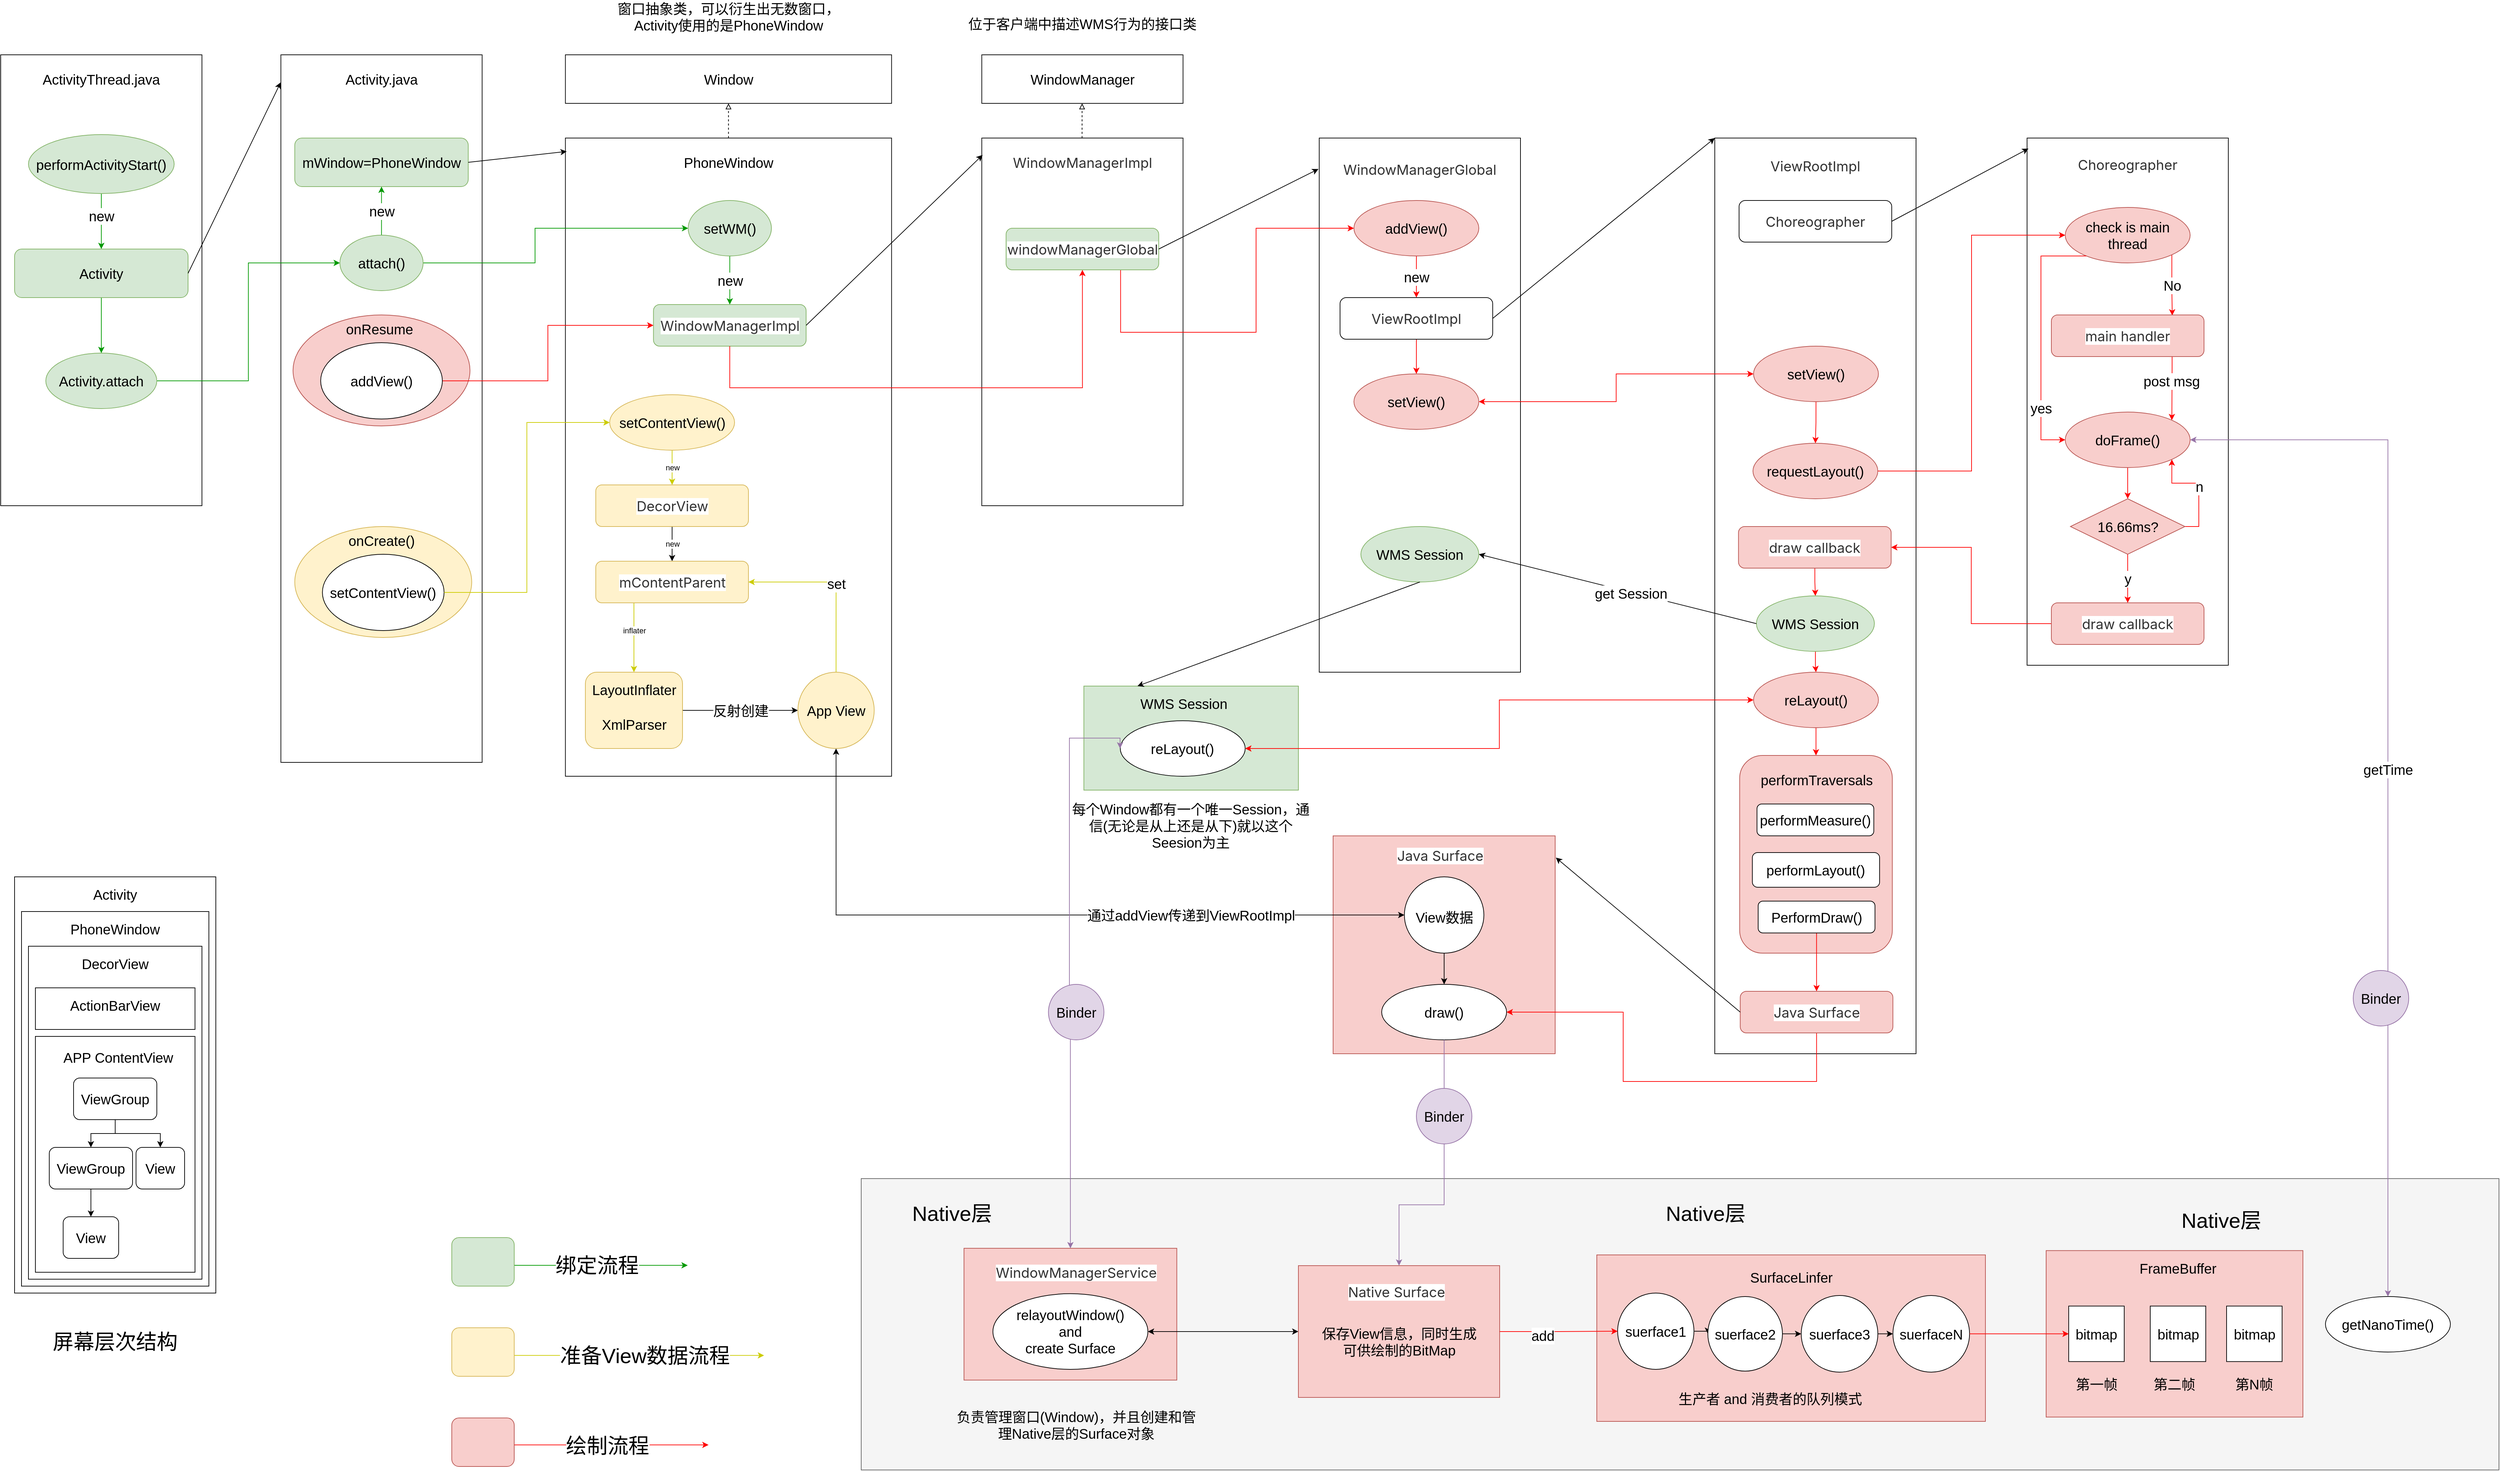 <mxfile version="18.1.1" type="github">
  <diagram id="eMgkAyy5G1e6cz8pdyqD" name="Page-1">
    <mxGraphModel dx="4429" dy="2586" grid="1" gridSize="10" guides="1" tooltips="1" connect="1" arrows="1" fold="1" page="1" pageScale="1" pageWidth="5000" pageHeight="5000" math="0" shadow="0">
      <root>
        <mxCell id="0" />
        <mxCell id="1" parent="0" />
        <mxCell id="AkMvlycD2O6GtV7VamoH-154" value="" style="rounded=0;whiteSpace=wrap;html=1;fontSize=20;fillColor=#f5f5f5;strokeColor=#666666;fontColor=#333333;" vertex="1" parent="1">
          <mxGeometry x="1480" y="1790" width="2360" height="420" as="geometry" />
        </mxCell>
        <mxCell id="3AiErp1C6alfISHL7ssP-1" value="" style="rounded=0;whiteSpace=wrap;html=1;" parent="1" vertex="1">
          <mxGeometry x="643.75" y="170" width="290" height="1020" as="geometry" />
        </mxCell>
        <mxCell id="3AiErp1C6alfISHL7ssP-2" value="&lt;font style=&quot;font-size: 20px;&quot;&gt;Activity.java&lt;/font&gt;" style="text;html=1;strokeColor=none;fillColor=none;align=center;verticalAlign=middle;whiteSpace=wrap;rounded=0;" parent="1" vertex="1">
          <mxGeometry x="758.75" y="190" width="60" height="30" as="geometry" />
        </mxCell>
        <mxCell id="3AiErp1C6alfISHL7ssP-3" value="mWindow=PhoneWindow" style="rounded=1;whiteSpace=wrap;html=1;fontSize=20;fillColor=#d5e8d4;strokeColor=#82b366;" parent="1" vertex="1">
          <mxGeometry x="663.75" y="290" width="250" height="70" as="geometry" />
        </mxCell>
        <mxCell id="3AiErp1C6alfISHL7ssP-10" style="edgeStyle=orthogonalEdgeStyle;rounded=0;orthogonalLoop=1;jettySize=auto;html=1;entryX=0.5;entryY=1;entryDx=0;entryDy=0;fontSize=20;dashed=1;endArrow=block;endFill=0;" parent="1" source="3AiErp1C6alfISHL7ssP-6" target="3AiErp1C6alfISHL7ssP-8" edge="1">
          <mxGeometry relative="1" as="geometry" />
        </mxCell>
        <mxCell id="3AiErp1C6alfISHL7ssP-6" value="" style="rounded=0;whiteSpace=wrap;html=1;" parent="1" vertex="1">
          <mxGeometry x="1053.75" y="290" width="470" height="920" as="geometry" />
        </mxCell>
        <mxCell id="3AiErp1C6alfISHL7ssP-7" value="&lt;font style=&quot;font-size: 20px;&quot;&gt;PhoneWindow&lt;/font&gt;" style="text;html=1;strokeColor=none;fillColor=none;align=center;verticalAlign=middle;whiteSpace=wrap;rounded=0;" parent="1" vertex="1">
          <mxGeometry x="1258.75" y="310" width="60" height="30" as="geometry" />
        </mxCell>
        <mxCell id="3AiErp1C6alfISHL7ssP-8" value="" style="rounded=0;whiteSpace=wrap;html=1;fontSize=20;" parent="1" vertex="1">
          <mxGeometry x="1053.75" y="170" width="470" height="70" as="geometry" />
        </mxCell>
        <mxCell id="3AiErp1C6alfISHL7ssP-9" value="Window" style="text;html=1;strokeColor=none;fillColor=none;align=center;verticalAlign=middle;whiteSpace=wrap;rounded=0;fontSize=20;" parent="1" vertex="1">
          <mxGeometry x="1258.75" y="190" width="60" height="30" as="geometry" />
        </mxCell>
        <mxCell id="3AiErp1C6alfISHL7ssP-11" value="&lt;span style=&quot;color: rgb(51, 51, 51); font-family: -apple-system, &amp;quot;SF UI Text&amp;quot;, Arial, &amp;quot;PingFang SC&amp;quot;, &amp;quot;Hiragino Sans GB&amp;quot;, &amp;quot;Microsoft YaHei&amp;quot;, &amp;quot;WenQuanYi Micro Hei&amp;quot;, sans-serif, SimHei, SimSun; text-align: left; background-color: rgb(255, 255, 255);&quot;&gt;&lt;font style=&quot;font-size: 20px;&quot;&gt;WindowManagerImpl&lt;/font&gt;&lt;/span&gt;" style="rounded=1;whiteSpace=wrap;html=1;fontSize=20;fillColor=#d5e8d4;strokeColor=#82b366;" parent="1" vertex="1">
          <mxGeometry x="1180.63" y="530" width="220" height="60" as="geometry" />
        </mxCell>
        <mxCell id="3AiErp1C6alfISHL7ssP-15" value="" style="rounded=0;whiteSpace=wrap;html=1;" parent="1" vertex="1">
          <mxGeometry x="1653.75" y="290" width="290" height="530" as="geometry" />
        </mxCell>
        <mxCell id="3AiErp1C6alfISHL7ssP-16" value="WindowManager" style="rounded=0;whiteSpace=wrap;html=1;fontSize=20;" parent="1" vertex="1">
          <mxGeometry x="1653.75" y="170" width="290" height="70" as="geometry" />
        </mxCell>
        <mxCell id="3AiErp1C6alfISHL7ssP-17" style="edgeStyle=orthogonalEdgeStyle;rounded=0;orthogonalLoop=1;jettySize=auto;html=1;entryX=0.5;entryY=1;entryDx=0;entryDy=0;fontSize=20;dashed=1;endArrow=block;endFill=0;" parent="1" edge="1">
          <mxGeometry relative="1" as="geometry">
            <mxPoint x="1798.25" y="290" as="sourcePoint" />
            <mxPoint x="1798.25" y="240" as="targetPoint" />
            <Array as="points">
              <mxPoint x="1798.25" y="240" />
            </Array>
          </mxGeometry>
        </mxCell>
        <mxCell id="3AiErp1C6alfISHL7ssP-18" value="&lt;span style=&quot;color: rgb(51, 51, 51); font-family: -apple-system, &amp;quot;SF UI Text&amp;quot;, Arial, &amp;quot;PingFang SC&amp;quot;, &amp;quot;Hiragino Sans GB&amp;quot;, &amp;quot;Microsoft YaHei&amp;quot;, &amp;quot;WenQuanYi Micro Hei&amp;quot;, sans-serif, SimHei, SimSun; font-size: 20px; text-align: left; background-color: rgb(255, 255, 255);&quot;&gt;WindowManagerImpl&lt;/span&gt;" style="text;html=1;strokeColor=none;fillColor=none;align=center;verticalAlign=middle;whiteSpace=wrap;rounded=0;" parent="1" vertex="1">
          <mxGeometry x="1768.75" y="310" width="60" height="30" as="geometry" />
        </mxCell>
        <mxCell id="3AiErp1C6alfISHL7ssP-24" value="" style="rounded=0;whiteSpace=wrap;html=1;fillColor=#f8cecc;strokeColor=#b85450;" parent="1" vertex="1">
          <mxGeometry x="1628.12" y="1890.45" width="306.66" height="190" as="geometry" />
        </mxCell>
        <mxCell id="3AiErp1C6alfISHL7ssP-27" value="&lt;div style=&quot;text-align: left;&quot;&gt;&lt;font face=&quot;-apple-system, SF UI Text, Arial, PingFang SC, Hiragino Sans GB, Microsoft YaHei, WenQuanYi Micro Hei, sans-serif, SimHei, SimSun&quot; color=&quot;#333333&quot;&gt;&lt;span style=&quot;font-size: 20px; background-color: rgb(255, 255, 255);&quot;&gt;WindowManagerService&lt;/span&gt;&lt;/font&gt;&lt;/div&gt;" style="text;html=1;strokeColor=none;fillColor=none;align=center;verticalAlign=middle;whiteSpace=wrap;rounded=0;" parent="1" vertex="1">
          <mxGeometry x="1759.78" y="1910.45" width="60" height="30" as="geometry" />
        </mxCell>
        <mxCell id="3AiErp1C6alfISHL7ssP-32" value="" style="rounded=0;whiteSpace=wrap;html=1;fontSize=20;" parent="1" vertex="1">
          <mxGeometry x="260" y="1355" width="290" height="600" as="geometry" />
        </mxCell>
        <mxCell id="3AiErp1C6alfISHL7ssP-36" value="" style="rounded=0;whiteSpace=wrap;html=1;fontSize=20;" parent="1" vertex="1">
          <mxGeometry x="270" y="1405" width="270" height="540" as="geometry" />
        </mxCell>
        <mxCell id="3AiErp1C6alfISHL7ssP-37" value="" style="rounded=0;whiteSpace=wrap;html=1;fontSize=20;" parent="1" vertex="1">
          <mxGeometry x="280" y="1455" width="250" height="480" as="geometry" />
        </mxCell>
        <mxCell id="3AiErp1C6alfISHL7ssP-38" value="" style="rounded=0;whiteSpace=wrap;html=1;fontSize=20;" parent="1" vertex="1">
          <mxGeometry x="290" y="1515" width="230" height="60" as="geometry" />
        </mxCell>
        <mxCell id="3AiErp1C6alfISHL7ssP-39" value="" style="rounded=0;whiteSpace=wrap;html=1;fontSize=20;" parent="1" vertex="1">
          <mxGeometry x="290" y="1585" width="230" height="340" as="geometry" />
        </mxCell>
        <mxCell id="3AiErp1C6alfISHL7ssP-40" value="Activity" style="text;html=1;strokeColor=none;fillColor=none;align=center;verticalAlign=middle;whiteSpace=wrap;rounded=0;fontSize=20;" parent="1" vertex="1">
          <mxGeometry x="375" y="1365" width="60" height="30" as="geometry" />
        </mxCell>
        <mxCell id="3AiErp1C6alfISHL7ssP-41" value="PhoneWindow" style="text;html=1;strokeColor=none;fillColor=none;align=center;verticalAlign=middle;whiteSpace=wrap;rounded=0;fontSize=20;" parent="1" vertex="1">
          <mxGeometry x="375" y="1415" width="60" height="30" as="geometry" />
        </mxCell>
        <mxCell id="3AiErp1C6alfISHL7ssP-44" value="DecorView" style="text;html=1;strokeColor=none;fillColor=none;align=center;verticalAlign=middle;whiteSpace=wrap;rounded=0;fontSize=20;" parent="1" vertex="1">
          <mxGeometry x="375" y="1465" width="60" height="30" as="geometry" />
        </mxCell>
        <mxCell id="3AiErp1C6alfISHL7ssP-45" value="ActionBarView" style="text;html=1;strokeColor=none;fillColor=none;align=center;verticalAlign=middle;whiteSpace=wrap;rounded=0;fontSize=20;" parent="1" vertex="1">
          <mxGeometry x="375" y="1525" width="60" height="30" as="geometry" />
        </mxCell>
        <mxCell id="3AiErp1C6alfISHL7ssP-46" value="APP ContentView" style="text;html=1;strokeColor=none;fillColor=none;align=center;verticalAlign=middle;whiteSpace=wrap;rounded=0;fontSize=20;" parent="1" vertex="1">
          <mxGeometry x="302.5" y="1605" width="212.5" height="20" as="geometry" />
        </mxCell>
        <mxCell id="3AiErp1C6alfISHL7ssP-51" style="edgeStyle=orthogonalEdgeStyle;rounded=0;orthogonalLoop=1;jettySize=auto;html=1;fontSize=20;startArrow=none;startFill=0;endArrow=classic;endFill=1;" parent="1" source="3AiErp1C6alfISHL7ssP-47" target="3AiErp1C6alfISHL7ssP-48" edge="1">
          <mxGeometry relative="1" as="geometry" />
        </mxCell>
        <mxCell id="3AiErp1C6alfISHL7ssP-52" style="edgeStyle=orthogonalEdgeStyle;rounded=0;orthogonalLoop=1;jettySize=auto;html=1;exitX=0.5;exitY=1;exitDx=0;exitDy=0;entryX=0.5;entryY=0;entryDx=0;entryDy=0;fontSize=20;startArrow=none;startFill=0;endArrow=classic;endFill=1;" parent="1" source="3AiErp1C6alfISHL7ssP-47" target="3AiErp1C6alfISHL7ssP-49" edge="1">
          <mxGeometry relative="1" as="geometry" />
        </mxCell>
        <mxCell id="3AiErp1C6alfISHL7ssP-47" value="ViewGroup" style="rounded=1;whiteSpace=wrap;html=1;fontSize=20;" parent="1" vertex="1">
          <mxGeometry x="345" y="1645" width="120" height="60" as="geometry" />
        </mxCell>
        <mxCell id="3AiErp1C6alfISHL7ssP-54" style="edgeStyle=orthogonalEdgeStyle;rounded=0;orthogonalLoop=1;jettySize=auto;html=1;entryX=0.5;entryY=0;entryDx=0;entryDy=0;fontSize=20;startArrow=none;startFill=0;endArrow=classic;endFill=1;" parent="1" source="3AiErp1C6alfISHL7ssP-48" target="3AiErp1C6alfISHL7ssP-50" edge="1">
          <mxGeometry relative="1" as="geometry" />
        </mxCell>
        <mxCell id="3AiErp1C6alfISHL7ssP-48" value="ViewGroup" style="rounded=1;whiteSpace=wrap;html=1;fontSize=20;" parent="1" vertex="1">
          <mxGeometry x="310" y="1745" width="120" height="60" as="geometry" />
        </mxCell>
        <mxCell id="3AiErp1C6alfISHL7ssP-49" value="View" style="rounded=1;whiteSpace=wrap;html=1;fontSize=20;" parent="1" vertex="1">
          <mxGeometry x="435" y="1745" width="70" height="60" as="geometry" />
        </mxCell>
        <mxCell id="3AiErp1C6alfISHL7ssP-50" value="View" style="rounded=1;whiteSpace=wrap;html=1;fontSize=20;" parent="1" vertex="1">
          <mxGeometry x="330" y="1845" width="80" height="60" as="geometry" />
        </mxCell>
        <mxCell id="AkMvlycD2O6GtV7VamoH-6" value="new" style="edgeStyle=orthogonalEdgeStyle;rounded=0;orthogonalLoop=1;jettySize=auto;html=1;entryX=0.5;entryY=0;entryDx=0;entryDy=0;" edge="1" parent="1" source="3AiErp1C6alfISHL7ssP-55" target="AkMvlycD2O6GtV7VamoH-5">
          <mxGeometry relative="1" as="geometry" />
        </mxCell>
        <mxCell id="AkMvlycD2O6GtV7VamoH-21" value="反射创建" style="edgeStyle=orthogonalEdgeStyle;rounded=0;orthogonalLoop=1;jettySize=auto;html=1;entryX=0;entryY=0.5;entryDx=0;entryDy=0;fontSize=20;startArrow=none;startFill=0;endArrow=classic;endFill=1;" edge="1" parent="1" source="3AiErp1C6alfISHL7ssP-58" target="AkMvlycD2O6GtV7VamoH-20">
          <mxGeometry relative="1" as="geometry" />
        </mxCell>
        <mxCell id="3AiErp1C6alfISHL7ssP-58" value="" style="rounded=1;whiteSpace=wrap;html=1;fontSize=20;fillColor=#fff2cc;strokeColor=#d6b656;" parent="1" vertex="1">
          <mxGeometry x="1082.51" y="1060" width="140" height="110" as="geometry" />
        </mxCell>
        <mxCell id="3AiErp1C6alfISHL7ssP-59" value="位于客户端中描述WMS行为的接口类" style="text;html=1;strokeColor=none;fillColor=none;align=center;verticalAlign=middle;whiteSpace=wrap;rounded=0;fontSize=20;" parent="1" vertex="1">
          <mxGeometry x="1623.75" y="110" width="350" height="30" as="geometry" />
        </mxCell>
        <mxCell id="3AiErp1C6alfISHL7ssP-60" value="窗口抽象类，可以衍生出无数窗口，Activity使用的是PhoneWindow" style="text;html=1;strokeColor=none;fillColor=none;align=center;verticalAlign=middle;whiteSpace=wrap;rounded=0;fontSize=20;" parent="1" vertex="1">
          <mxGeometry x="1113.75" y="100" width="350" height="30" as="geometry" />
        </mxCell>
        <mxCell id="AkMvlycD2O6GtV7VamoH-54" value="new" style="edgeStyle=orthogonalEdgeStyle;rounded=0;orthogonalLoop=1;jettySize=auto;html=1;entryX=0.5;entryY=1;entryDx=0;entryDy=0;fontSize=20;startArrow=none;startFill=0;endArrow=classic;endFill=1;strokeColor=#009900;" edge="1" parent="1" source="3AiErp1C6alfISHL7ssP-61" target="3AiErp1C6alfISHL7ssP-3">
          <mxGeometry relative="1" as="geometry" />
        </mxCell>
        <mxCell id="AkMvlycD2O6GtV7VamoH-55" style="edgeStyle=orthogonalEdgeStyle;rounded=0;orthogonalLoop=1;jettySize=auto;html=1;fontSize=20;startArrow=none;startFill=0;endArrow=classic;endFill=1;strokeColor=#009900;" edge="1" parent="1" source="3AiErp1C6alfISHL7ssP-61" target="AkMvlycD2O6GtV7VamoH-24">
          <mxGeometry relative="1" as="geometry">
            <Array as="points">
              <mxPoint x="1010" y="470" />
              <mxPoint x="1010" y="420" />
            </Array>
          </mxGeometry>
        </mxCell>
        <mxCell id="3AiErp1C6alfISHL7ssP-61" value="attach()" style="ellipse;whiteSpace=wrap;html=1;fontSize=20;fillColor=#d5e8d4;strokeColor=#82b366;" parent="1" vertex="1">
          <mxGeometry x="728.75" y="430" width="120" height="80" as="geometry" />
        </mxCell>
        <mxCell id="AkMvlycD2O6GtV7VamoH-4" value="new" style="edgeStyle=orthogonalEdgeStyle;rounded=0;orthogonalLoop=1;jettySize=auto;html=1;entryX=0.5;entryY=0;entryDx=0;entryDy=0;strokeColor=#CCCC00;" edge="1" parent="1" source="AkMvlycD2O6GtV7VamoH-1" target="3AiErp1C6alfISHL7ssP-55">
          <mxGeometry relative="1" as="geometry" />
        </mxCell>
        <mxCell id="AkMvlycD2O6GtV7VamoH-1" value="setContentView()" style="ellipse;whiteSpace=wrap;html=1;fontSize=20;fillColor=#fff2cc;strokeColor=#d6b656;" vertex="1" parent="1">
          <mxGeometry x="1117.51" y="660" width="180" height="80" as="geometry" />
        </mxCell>
        <mxCell id="AkMvlycD2O6GtV7VamoH-13" style="edgeStyle=orthogonalEdgeStyle;rounded=0;orthogonalLoop=1;jettySize=auto;html=1;exitX=0.25;exitY=1;exitDx=0;exitDy=0;strokeColor=#CCCC00;" edge="1" parent="1" source="AkMvlycD2O6GtV7VamoH-5" target="3AiErp1C6alfISHL7ssP-58">
          <mxGeometry relative="1" as="geometry" />
        </mxCell>
        <mxCell id="AkMvlycD2O6GtV7VamoH-15" value="inflater" style="edgeLabel;html=1;align=center;verticalAlign=middle;resizable=0;points=[];" vertex="1" connectable="0" parent="AkMvlycD2O6GtV7VamoH-13">
          <mxGeometry x="-0.204" relative="1" as="geometry">
            <mxPoint as="offset" />
          </mxGeometry>
        </mxCell>
        <mxCell id="AkMvlycD2O6GtV7VamoH-5" value="&lt;span style=&quot;color: rgb(51, 51, 51); font-family: -apple-system, &amp;quot;SF UI Text&amp;quot;, Arial, &amp;quot;PingFang SC&amp;quot;, &amp;quot;Hiragino Sans GB&amp;quot;, &amp;quot;Microsoft YaHei&amp;quot;, &amp;quot;WenQuanYi Micro Hei&amp;quot;, sans-serif, SimHei, SimSun; text-align: left; background-color: rgb(255, 255, 255);&quot;&gt;&lt;font style=&quot;font-size: 20px;&quot;&gt;mContentParent&lt;/font&gt;&lt;/span&gt;" style="rounded=1;whiteSpace=wrap;html=1;fontSize=20;fillColor=#fff2cc;strokeColor=#d6b656;" vertex="1" parent="1">
          <mxGeometry x="1097.51" y="900" width="220" height="60" as="geometry" />
        </mxCell>
        <mxCell id="3AiErp1C6alfISHL7ssP-55" value="&lt;span style=&quot;color: rgb(51, 51, 51); font-family: -apple-system, &amp;quot;SF UI Text&amp;quot;, Arial, &amp;quot;PingFang SC&amp;quot;, &amp;quot;Hiragino Sans GB&amp;quot;, &amp;quot;Microsoft YaHei&amp;quot;, &amp;quot;WenQuanYi Micro Hei&amp;quot;, sans-serif, SimHei, SimSun; text-align: left; background-color: rgb(255, 255, 255);&quot;&gt;&lt;font style=&quot;font-size: 20px;&quot;&gt;DecorView&lt;/font&gt;&lt;/span&gt;" style="rounded=1;whiteSpace=wrap;html=1;fontSize=20;fillColor=#fff2cc;strokeColor=#d6b656;" parent="1" vertex="1">
          <mxGeometry x="1097.51" y="790" width="220" height="60" as="geometry" />
        </mxCell>
        <mxCell id="AkMvlycD2O6GtV7VamoH-9" value="&lt;font style=&quot;font-size: 20px;&quot;&gt;LayoutInflater&lt;/font&gt;" style="text;html=1;strokeColor=none;fillColor=none;align=center;verticalAlign=middle;whiteSpace=wrap;rounded=0;" vertex="1" parent="1">
          <mxGeometry x="1122.51" y="1070" width="60" height="30" as="geometry" />
        </mxCell>
        <mxCell id="AkMvlycD2O6GtV7VamoH-10" value="&lt;span style=&quot;font-size: 20px;&quot;&gt;XmlParser&lt;/span&gt;" style="text;html=1;strokeColor=none;fillColor=none;align=center;verticalAlign=middle;whiteSpace=wrap;rounded=0;" vertex="1" parent="1">
          <mxGeometry x="1122.51" y="1120" width="60" height="30" as="geometry" />
        </mxCell>
        <mxCell id="AkMvlycD2O6GtV7VamoH-23" value="set" style="edgeStyle=orthogonalEdgeStyle;rounded=0;orthogonalLoop=1;jettySize=auto;html=1;entryX=1;entryY=0.5;entryDx=0;entryDy=0;fontSize=20;startArrow=none;startFill=0;endArrow=classic;endFill=1;exitX=0.5;exitY=0;exitDx=0;exitDy=0;strokeColor=#CCCC00;" edge="1" parent="1" source="AkMvlycD2O6GtV7VamoH-20" target="AkMvlycD2O6GtV7VamoH-5">
          <mxGeometry relative="1" as="geometry" />
        </mxCell>
        <mxCell id="AkMvlycD2O6GtV7VamoH-20" value="&lt;font style=&quot;font-size: 20px;&quot;&gt;App View&lt;/font&gt;" style="ellipse;whiteSpace=wrap;html=1;aspect=fixed;fillColor=#fff2cc;strokeColor=#d6b656;" vertex="1" parent="1">
          <mxGeometry x="1388.76" y="1060" width="110" height="110" as="geometry" />
        </mxCell>
        <mxCell id="AkMvlycD2O6GtV7VamoH-56" value="new" style="edgeStyle=orthogonalEdgeStyle;rounded=0;orthogonalLoop=1;jettySize=auto;html=1;fontSize=20;startArrow=none;startFill=0;endArrow=classic;endFill=1;strokeColor=#009900;" edge="1" parent="1" source="AkMvlycD2O6GtV7VamoH-24" target="3AiErp1C6alfISHL7ssP-11">
          <mxGeometry relative="1" as="geometry" />
        </mxCell>
        <mxCell id="AkMvlycD2O6GtV7VamoH-24" value="setWM()" style="ellipse;whiteSpace=wrap;html=1;fontSize=20;fillColor=#d5e8d4;strokeColor=#82b366;" vertex="1" parent="1">
          <mxGeometry x="1230.63" y="380" width="120" height="80" as="geometry" />
        </mxCell>
        <mxCell id="AkMvlycD2O6GtV7VamoH-29" value="" style="rounded=0;whiteSpace=wrap;html=1;" vertex="1" parent="1">
          <mxGeometry x="240" y="170" width="290" height="650" as="geometry" />
        </mxCell>
        <mxCell id="AkMvlycD2O6GtV7VamoH-31" value="&lt;font style=&quot;font-size: 20px;&quot;&gt;ActivityThread.java&lt;/font&gt;" style="text;html=1;strokeColor=none;fillColor=none;align=center;verticalAlign=middle;whiteSpace=wrap;rounded=0;" vertex="1" parent="1">
          <mxGeometry x="355" y="190" width="60" height="30" as="geometry" />
        </mxCell>
        <mxCell id="AkMvlycD2O6GtV7VamoH-48" style="edgeStyle=orthogonalEdgeStyle;rounded=0;orthogonalLoop=1;jettySize=auto;html=1;entryX=0;entryY=0.5;entryDx=0;entryDy=0;fontSize=20;startArrow=none;startFill=0;endArrow=classic;endFill=1;strokeColor=#009900;" edge="1" parent="1" source="AkMvlycD2O6GtV7VamoH-32" target="3AiErp1C6alfISHL7ssP-61">
          <mxGeometry relative="1" as="geometry" />
        </mxCell>
        <mxCell id="AkMvlycD2O6GtV7VamoH-32" value="Activity.attach" style="ellipse;whiteSpace=wrap;html=1;fontSize=20;fillColor=#d5e8d4;strokeColor=#82b366;" vertex="1" parent="1">
          <mxGeometry x="305" y="600" width="160" height="80" as="geometry" />
        </mxCell>
        <mxCell id="AkMvlycD2O6GtV7VamoH-35" value="" style="ellipse;whiteSpace=wrap;html=1;fontSize=20;fillColor=#fff2cc;strokeColor=#d6b656;" vertex="1" parent="1">
          <mxGeometry x="663.75" y="850" width="255" height="160" as="geometry" />
        </mxCell>
        <mxCell id="AkMvlycD2O6GtV7VamoH-36" value="" style="ellipse;whiteSpace=wrap;html=1;fontSize=20;" vertex="1" parent="1">
          <mxGeometry x="703.59" y="890" width="175.32" height="110" as="geometry" />
        </mxCell>
        <mxCell id="AkMvlycD2O6GtV7VamoH-37" value="&lt;font style=&quot;font-size: 20px;&quot;&gt;onCreate()&lt;/font&gt;" style="text;html=1;strokeColor=none;fillColor=none;align=center;verticalAlign=middle;whiteSpace=wrap;rounded=0;" vertex="1" parent="1">
          <mxGeometry x="758.75" y="855" width="60" height="30" as="geometry" />
        </mxCell>
        <mxCell id="AkMvlycD2O6GtV7VamoH-38" value="&lt;font style=&quot;font-size: 20px;&quot;&gt;setContentView()&lt;/font&gt;" style="text;html=1;strokeColor=none;fillColor=none;align=center;verticalAlign=middle;whiteSpace=wrap;rounded=0;" vertex="1" parent="1">
          <mxGeometry x="761.25" y="930" width="60" height="30" as="geometry" />
        </mxCell>
        <mxCell id="AkMvlycD2O6GtV7VamoH-39" style="edgeStyle=orthogonalEdgeStyle;rounded=0;orthogonalLoop=1;jettySize=auto;html=1;entryX=0;entryY=0.5;entryDx=0;entryDy=0;fontSize=20;startArrow=none;startFill=0;endArrow=classic;endFill=1;exitX=1;exitY=0.5;exitDx=0;exitDy=0;strokeColor=#CCCC00;" edge="1" parent="1" source="AkMvlycD2O6GtV7VamoH-36" target="AkMvlycD2O6GtV7VamoH-1">
          <mxGeometry relative="1" as="geometry" />
        </mxCell>
        <mxCell id="AkMvlycD2O6GtV7VamoH-45" style="edgeStyle=orthogonalEdgeStyle;rounded=0;orthogonalLoop=1;jettySize=auto;html=1;entryX=0.5;entryY=0;entryDx=0;entryDy=0;fontSize=20;startArrow=none;startFill=0;endArrow=classic;endFill=1;strokeColor=#009900;" edge="1" parent="1" source="AkMvlycD2O6GtV7VamoH-40" target="AkMvlycD2O6GtV7VamoH-44">
          <mxGeometry relative="1" as="geometry" />
        </mxCell>
        <mxCell id="AkMvlycD2O6GtV7VamoH-46" value="new" style="edgeLabel;html=1;align=center;verticalAlign=middle;resizable=0;points=[];fontSize=20;" vertex="1" connectable="0" parent="AkMvlycD2O6GtV7VamoH-45">
          <mxGeometry x="-0.197" relative="1" as="geometry">
            <mxPoint as="offset" />
          </mxGeometry>
        </mxCell>
        <mxCell id="AkMvlycD2O6GtV7VamoH-40" value="performActivityStart()" style="ellipse;whiteSpace=wrap;html=1;fontSize=20;fillColor=#d5e8d4;strokeColor=#82b366;" vertex="1" parent="1">
          <mxGeometry x="280" y="285" width="210" height="85" as="geometry" />
        </mxCell>
        <mxCell id="AkMvlycD2O6GtV7VamoH-47" style="edgeStyle=orthogonalEdgeStyle;rounded=0;orthogonalLoop=1;jettySize=auto;html=1;fontSize=20;startArrow=none;startFill=0;endArrow=classic;endFill=1;strokeColor=#009900;" edge="1" parent="1" source="AkMvlycD2O6GtV7VamoH-44" target="AkMvlycD2O6GtV7VamoH-32">
          <mxGeometry relative="1" as="geometry" />
        </mxCell>
        <mxCell id="AkMvlycD2O6GtV7VamoH-44" value="Activity" style="rounded=1;whiteSpace=wrap;html=1;fontSize=20;fillColor=#d5e8d4;strokeColor=#82b366;" vertex="1" parent="1">
          <mxGeometry x="260" y="450" width="250" height="70" as="geometry" />
        </mxCell>
        <mxCell id="AkMvlycD2O6GtV7VamoH-51" value="" style="endArrow=classic;html=1;rounded=0;fontSize=20;exitX=1;exitY=0.5;exitDx=0;exitDy=0;entryX=0.004;entryY=0.021;entryDx=0;entryDy=0;entryPerimeter=0;" edge="1" parent="1" source="3AiErp1C6alfISHL7ssP-3" target="3AiErp1C6alfISHL7ssP-6">
          <mxGeometry width="50" height="50" relative="1" as="geometry">
            <mxPoint x="1130" y="510" as="sourcePoint" />
            <mxPoint x="1050" y="320" as="targetPoint" />
          </mxGeometry>
        </mxCell>
        <mxCell id="AkMvlycD2O6GtV7VamoH-52" value="" style="endArrow=classic;html=1;rounded=0;fontSize=20;exitX=1;exitY=0.5;exitDx=0;exitDy=0;entryX=0.004;entryY=0.046;entryDx=0;entryDy=0;entryPerimeter=0;" edge="1" parent="1" source="3AiErp1C6alfISHL7ssP-11" target="3AiErp1C6alfISHL7ssP-15">
          <mxGeometry width="50" height="50" relative="1" as="geometry">
            <mxPoint x="1130" y="510" as="sourcePoint" />
            <mxPoint x="1650" y="330" as="targetPoint" />
          </mxGeometry>
        </mxCell>
        <mxCell id="AkMvlycD2O6GtV7VamoH-57" value="" style="rounded=0;whiteSpace=wrap;html=1;" vertex="1" parent="1">
          <mxGeometry x="2140" y="290" width="290" height="770" as="geometry" />
        </mxCell>
        <mxCell id="3AiErp1C6alfISHL7ssP-21" value="&lt;span style=&quot;color: rgb(51, 51, 51); font-family: -apple-system, &amp;quot;SF UI Text&amp;quot;, Arial, &amp;quot;PingFang SC&amp;quot;, &amp;quot;Hiragino Sans GB&amp;quot;, &amp;quot;Microsoft YaHei&amp;quot;, &amp;quot;WenQuanYi Micro Hei&amp;quot;, sans-serif, SimHei, SimSun; text-align: left; background-color: rgb(255, 255, 255);&quot;&gt;WindowManagerGlobal&lt;/span&gt;" style="text;html=1;strokeColor=none;fillColor=none;align=center;verticalAlign=middle;whiteSpace=wrap;rounded=0;fontSize=20;" parent="1" vertex="1">
          <mxGeometry x="2255" y="320" width="60" height="30" as="geometry" />
        </mxCell>
        <mxCell id="3AiErp1C6alfISHL7ssP-23" value="WMS Session" style="ellipse;whiteSpace=wrap;html=1;fontSize=20;fillColor=#d5e8d4;strokeColor=#82b366;" parent="1" vertex="1">
          <mxGeometry x="2200" y="850" width="170" height="80" as="geometry" />
        </mxCell>
        <mxCell id="AkMvlycD2O6GtV7VamoH-66" value="new" style="edgeStyle=orthogonalEdgeStyle;rounded=0;orthogonalLoop=1;jettySize=auto;html=1;entryX=0.5;entryY=0;entryDx=0;entryDy=0;fontSize=20;startArrow=none;startFill=0;endArrow=classic;endFill=1;strokeColor=#FF0000;" edge="1" parent="1" source="AkMvlycD2O6GtV7VamoH-49" target="AkMvlycD2O6GtV7VamoH-65">
          <mxGeometry relative="1" as="geometry" />
        </mxCell>
        <mxCell id="AkMvlycD2O6GtV7VamoH-49" value="addView()" style="ellipse;whiteSpace=wrap;html=1;fontSize=20;fillColor=#f8cecc;strokeColor=#b85450;" vertex="1" parent="1">
          <mxGeometry x="2190" y="380" width="180" height="80" as="geometry" />
        </mxCell>
        <mxCell id="AkMvlycD2O6GtV7VamoH-146" style="edgeStyle=orthogonalEdgeStyle;rounded=0;orthogonalLoop=1;jettySize=auto;html=1;entryX=0;entryY=0.5;entryDx=0;entryDy=0;fontSize=20;startArrow=none;startFill=0;endArrow=classic;endFill=1;strokeColor=#FF0000;exitX=0.75;exitY=1;exitDx=0;exitDy=0;" edge="1" parent="1" source="AkMvlycD2O6GtV7VamoH-63" target="AkMvlycD2O6GtV7VamoH-49">
          <mxGeometry relative="1" as="geometry">
            <Array as="points">
              <mxPoint x="1854" y="570" />
              <mxPoint x="2049" y="570" />
              <mxPoint x="2049" y="420" />
            </Array>
          </mxGeometry>
        </mxCell>
        <mxCell id="AkMvlycD2O6GtV7VamoH-63" value="&lt;span style=&quot;color: rgb(51, 51, 51); font-family: -apple-system, &amp;quot;SF UI Text&amp;quot;, Arial, &amp;quot;PingFang SC&amp;quot;, &amp;quot;Hiragino Sans GB&amp;quot;, &amp;quot;Microsoft YaHei&amp;quot;, &amp;quot;WenQuanYi Micro Hei&amp;quot;, sans-serif, SimHei, SimSun; text-align: left; background-color: rgb(255, 255, 255);&quot;&gt;&lt;font style=&quot;font-size: 20px;&quot;&gt;windowManagerGlobal&lt;/font&gt;&lt;/span&gt;" style="rounded=1;whiteSpace=wrap;html=1;fontSize=20;fillColor=#d5e8d4;strokeColor=#82b366;" vertex="1" parent="1">
          <mxGeometry x="1688.75" y="420" width="220" height="60" as="geometry" />
        </mxCell>
        <mxCell id="AkMvlycD2O6GtV7VamoH-64" value="" style="endArrow=classic;html=1;rounded=0;fontSize=20;strokeColor=#000000;exitX=1;exitY=0.5;exitDx=0;exitDy=0;entryX=-0.004;entryY=0.058;entryDx=0;entryDy=0;entryPerimeter=0;" edge="1" parent="1" source="AkMvlycD2O6GtV7VamoH-63" target="AkMvlycD2O6GtV7VamoH-57">
          <mxGeometry width="50" height="50" relative="1" as="geometry">
            <mxPoint x="1690" y="590" as="sourcePoint" />
            <mxPoint x="1740" y="540" as="targetPoint" />
          </mxGeometry>
        </mxCell>
        <mxCell id="AkMvlycD2O6GtV7VamoH-72" style="edgeStyle=orthogonalEdgeStyle;rounded=0;orthogonalLoop=1;jettySize=auto;html=1;entryX=0.5;entryY=0;entryDx=0;entryDy=0;fontSize=20;startArrow=none;startFill=0;endArrow=classic;endFill=1;strokeColor=#FF0000;" edge="1" parent="1" source="AkMvlycD2O6GtV7VamoH-65" target="AkMvlycD2O6GtV7VamoH-67">
          <mxGeometry relative="1" as="geometry" />
        </mxCell>
        <mxCell id="AkMvlycD2O6GtV7VamoH-65" value="&lt;span style=&quot;color: rgb(51, 51, 51); font-family: -apple-system, &amp;quot;SF UI Text&amp;quot;, Arial, &amp;quot;PingFang SC&amp;quot;, &amp;quot;Hiragino Sans GB&amp;quot;, &amp;quot;Microsoft YaHei&amp;quot;, &amp;quot;WenQuanYi Micro Hei&amp;quot;, sans-serif, SimHei, SimSun; text-align: left; background-color: rgb(255, 255, 255);&quot;&gt;ViewRootImpl&lt;/span&gt;" style="rounded=1;whiteSpace=wrap;html=1;fontSize=20;" vertex="1" parent="1">
          <mxGeometry x="2170" y="520" width="220" height="60" as="geometry" />
        </mxCell>
        <mxCell id="AkMvlycD2O6GtV7VamoH-67" value="setView()" style="ellipse;whiteSpace=wrap;html=1;fontSize=20;fillColor=#f8cecc;strokeColor=#b85450;" vertex="1" parent="1">
          <mxGeometry x="2190" y="630" width="180" height="80" as="geometry" />
        </mxCell>
        <mxCell id="AkMvlycD2O6GtV7VamoH-68" value="" style="rounded=0;whiteSpace=wrap;html=1;" vertex="1" parent="1">
          <mxGeometry x="2710" y="290" width="290" height="1320" as="geometry" />
        </mxCell>
        <mxCell id="AkMvlycD2O6GtV7VamoH-69" value="&lt;div style=&quot;text-align: left;&quot;&gt;&lt;span style=&quot;color: rgb(51, 51, 51); font-family: -apple-system, &amp;quot;SF UI Text&amp;quot;, Arial, &amp;quot;PingFang SC&amp;quot;, &amp;quot;Hiragino Sans GB&amp;quot;, &amp;quot;Microsoft YaHei&amp;quot;, &amp;quot;WenQuanYi Micro Hei&amp;quot;, sans-serif, SimHei, SimSun; font-size: 20px; background-color: rgb(255, 255, 255);&quot;&gt;ViewRootImpl&lt;/span&gt;&lt;br&gt;&lt;/div&gt;" style="text;html=1;strokeColor=none;fillColor=none;align=center;verticalAlign=middle;whiteSpace=wrap;rounded=0;" vertex="1" parent="1">
          <mxGeometry x="2825" y="315" width="60" height="30" as="geometry" />
        </mxCell>
        <mxCell id="AkMvlycD2O6GtV7VamoH-74" style="edgeStyle=orthogonalEdgeStyle;rounded=0;orthogonalLoop=1;jettySize=auto;html=1;entryX=0.5;entryY=0;entryDx=0;entryDy=0;fontSize=20;startArrow=none;startFill=0;endArrow=classic;endFill=1;strokeColor=#FF0000;" edge="1" parent="1" source="AkMvlycD2O6GtV7VamoH-70" target="AkMvlycD2O6GtV7VamoH-71">
          <mxGeometry relative="1" as="geometry" />
        </mxCell>
        <mxCell id="AkMvlycD2O6GtV7VamoH-70" value="setView()" style="ellipse;whiteSpace=wrap;html=1;fontSize=20;fillColor=#f8cecc;strokeColor=#b85450;" vertex="1" parent="1">
          <mxGeometry x="2765.84" y="590" width="180" height="80" as="geometry" />
        </mxCell>
        <mxCell id="AkMvlycD2O6GtV7VamoH-71" value="requestLayout()" style="ellipse;whiteSpace=wrap;html=1;fontSize=20;fillColor=#f8cecc;strokeColor=#b85450;" vertex="1" parent="1">
          <mxGeometry x="2765" y="730" width="180" height="80" as="geometry" />
        </mxCell>
        <mxCell id="AkMvlycD2O6GtV7VamoH-75" value="" style="endArrow=classic;html=1;rounded=0;fontSize=20;strokeColor=#000000;exitX=1;exitY=0.5;exitDx=0;exitDy=0;entryX=0;entryY=0;entryDx=0;entryDy=0;" edge="1" parent="1" source="AkMvlycD2O6GtV7VamoH-65" target="AkMvlycD2O6GtV7VamoH-68">
          <mxGeometry width="50" height="50" relative="1" as="geometry">
            <mxPoint x="2430" y="730" as="sourcePoint" />
            <mxPoint x="2480" y="680" as="targetPoint" />
          </mxGeometry>
        </mxCell>
        <mxCell id="AkMvlycD2O6GtV7VamoH-78" value="" style="endArrow=classic;html=1;rounded=0;fontSize=20;exitX=1;exitY=0.5;exitDx=0;exitDy=0;entryX=-0.001;entryY=0.039;entryDx=0;entryDy=0;entryPerimeter=0;" edge="1" parent="1" source="AkMvlycD2O6GtV7VamoH-44" target="3AiErp1C6alfISHL7ssP-1">
          <mxGeometry width="50" height="50" relative="1" as="geometry">
            <mxPoint x="1410.63" y="570" as="sourcePoint" />
            <mxPoint x="1664.91" y="324.38" as="targetPoint" />
          </mxGeometry>
        </mxCell>
        <mxCell id="AkMvlycD2O6GtV7VamoH-79" value="&lt;div style=&quot;text-align: left;&quot;&gt;&lt;font face=&quot;-apple-system, SF UI Text, Arial, PingFang SC, Hiragino Sans GB, Microsoft YaHei, WenQuanYi Micro Hei, sans-serif, SimHei, SimSun&quot; color=&quot;#333333&quot;&gt;&lt;span style=&quot;background-color: rgb(255, 255, 255);&quot;&gt;Choreographer&lt;/span&gt;&lt;/font&gt;&lt;/div&gt;" style="rounded=1;whiteSpace=wrap;html=1;fontSize=20;" vertex="1" parent="1">
          <mxGeometry x="2745" y="380" width="220" height="60" as="geometry" />
        </mxCell>
        <mxCell id="AkMvlycD2O6GtV7VamoH-80" value="" style="rounded=0;whiteSpace=wrap;html=1;" vertex="1" parent="1">
          <mxGeometry x="3160" y="290" width="290" height="760" as="geometry" />
        </mxCell>
        <mxCell id="AkMvlycD2O6GtV7VamoH-81" value="&lt;div style=&quot;text-align: left;&quot;&gt;&lt;span style=&quot;color: rgb(51, 51, 51); font-family: -apple-system, &amp;quot;SF UI Text&amp;quot;, Arial, &amp;quot;PingFang SC&amp;quot;, &amp;quot;Hiragino Sans GB&amp;quot;, &amp;quot;Microsoft YaHei&amp;quot;, &amp;quot;WenQuanYi Micro Hei&amp;quot;, sans-serif, SimHei, SimSun; font-size: 20px; background-color: rgb(255, 255, 255);&quot;&gt;Choreographer&lt;/span&gt;&lt;br&gt;&lt;/div&gt;" style="text;html=1;strokeColor=none;fillColor=none;align=center;verticalAlign=middle;whiteSpace=wrap;rounded=0;" vertex="1" parent="1">
          <mxGeometry x="3275" y="312.5" width="60" height="30" as="geometry" />
        </mxCell>
        <mxCell id="AkMvlycD2O6GtV7VamoH-82" value="" style="endArrow=classic;html=1;rounded=0;fontSize=20;strokeColor=#000000;exitX=1;exitY=0.5;exitDx=0;exitDy=0;entryX=0.007;entryY=0.02;entryDx=0;entryDy=0;entryPerimeter=0;" edge="1" parent="1" source="AkMvlycD2O6GtV7VamoH-79" target="AkMvlycD2O6GtV7VamoH-80">
          <mxGeometry width="50" height="50" relative="1" as="geometry">
            <mxPoint x="2400" y="810" as="sourcePoint" />
            <mxPoint x="2720" y="300.0" as="targetPoint" />
          </mxGeometry>
        </mxCell>
        <mxCell id="AkMvlycD2O6GtV7VamoH-116" value="No" style="edgeStyle=orthogonalEdgeStyle;rounded=0;orthogonalLoop=1;jettySize=auto;html=1;entryX=0.792;entryY=0.013;entryDx=0;entryDy=0;fontSize=20;startArrow=none;startFill=0;endArrow=classic;endFill=1;strokeColor=#FF0000;exitX=1;exitY=1;exitDx=0;exitDy=0;entryPerimeter=0;" edge="1" parent="1" source="AkMvlycD2O6GtV7VamoH-83" target="AkMvlycD2O6GtV7VamoH-84">
          <mxGeometry relative="1" as="geometry" />
        </mxCell>
        <mxCell id="AkMvlycD2O6GtV7VamoH-83" value="check is main thread" style="ellipse;whiteSpace=wrap;html=1;fontSize=20;fillColor=#f8cecc;strokeColor=#b85450;" vertex="1" parent="1">
          <mxGeometry x="3215" y="390" width="180" height="80" as="geometry" />
        </mxCell>
        <mxCell id="AkMvlycD2O6GtV7VamoH-120" style="edgeStyle=orthogonalEdgeStyle;rounded=0;orthogonalLoop=1;jettySize=auto;html=1;entryX=1;entryY=0;entryDx=0;entryDy=0;fontSize=20;startArrow=none;startFill=0;endArrow=classic;endFill=1;strokeColor=#FF0000;" edge="1" parent="1" source="AkMvlycD2O6GtV7VamoH-84" target="AkMvlycD2O6GtV7VamoH-85">
          <mxGeometry relative="1" as="geometry">
            <Array as="points">
              <mxPoint x="3369" y="620" />
              <mxPoint x="3369" y="620" />
            </Array>
          </mxGeometry>
        </mxCell>
        <mxCell id="AkMvlycD2O6GtV7VamoH-121" value="post msg" style="edgeLabel;html=1;align=center;verticalAlign=middle;resizable=0;points=[];fontSize=20;" vertex="1" connectable="0" parent="AkMvlycD2O6GtV7VamoH-120">
          <mxGeometry x="-0.232" y="-1" relative="1" as="geometry">
            <mxPoint as="offset" />
          </mxGeometry>
        </mxCell>
        <mxCell id="AkMvlycD2O6GtV7VamoH-84" value="&lt;div style=&quot;text-align: left;&quot;&gt;&lt;font face=&quot;-apple-system, SF UI Text, Arial, PingFang SC, Hiragino Sans GB, Microsoft YaHei, WenQuanYi Micro Hei, sans-serif, SimHei, SimSun&quot; color=&quot;#333333&quot;&gt;&lt;span style=&quot;background-color: rgb(255, 255, 255);&quot;&gt;main handler&lt;/span&gt;&lt;/font&gt;&lt;/div&gt;" style="rounded=1;whiteSpace=wrap;html=1;fontSize=20;fillColor=#f8cecc;strokeColor=#b85450;" vertex="1" parent="1">
          <mxGeometry x="3195" y="545" width="220" height="60" as="geometry" />
        </mxCell>
        <mxCell id="AkMvlycD2O6GtV7VamoH-122" style="edgeStyle=orthogonalEdgeStyle;rounded=0;orthogonalLoop=1;jettySize=auto;html=1;entryX=0.5;entryY=0;entryDx=0;entryDy=0;fontSize=20;startArrow=none;startFill=0;endArrow=classic;endFill=1;strokeColor=#FF0000;" edge="1" parent="1" source="AkMvlycD2O6GtV7VamoH-85" target="AkMvlycD2O6GtV7VamoH-104">
          <mxGeometry relative="1" as="geometry" />
        </mxCell>
        <mxCell id="AkMvlycD2O6GtV7VamoH-85" value="doFrame()" style="ellipse;whiteSpace=wrap;html=1;fontSize=20;fillColor=#f8cecc;strokeColor=#b85450;" vertex="1" parent="1">
          <mxGeometry x="3215" y="685" width="180" height="80" as="geometry" />
        </mxCell>
        <mxCell id="AkMvlycD2O6GtV7VamoH-131" style="edgeStyle=orthogonalEdgeStyle;rounded=0;orthogonalLoop=1;jettySize=auto;html=1;fontSize=20;startArrow=none;startFill=0;endArrow=classic;endFill=1;strokeColor=#FF0000;" edge="1" parent="1" source="AkMvlycD2O6GtV7VamoH-86" target="AkMvlycD2O6GtV7VamoH-102">
          <mxGeometry relative="1" as="geometry" />
        </mxCell>
        <mxCell id="AkMvlycD2O6GtV7VamoH-86" value="&lt;div style=&quot;text-align: left;&quot;&gt;&lt;font face=&quot;-apple-system, SF UI Text, Arial, PingFang SC, Hiragino Sans GB, Microsoft YaHei, WenQuanYi Micro Hei, sans-serif, SimHei, SimSun&quot; color=&quot;#333333&quot;&gt;&lt;span style=&quot;background-color: rgb(255, 255, 255);&quot;&gt;draw callback&lt;/span&gt;&lt;/font&gt;&lt;/div&gt;" style="rounded=1;whiteSpace=wrap;html=1;fontSize=20;fillColor=#f8cecc;strokeColor=#b85450;" vertex="1" parent="1">
          <mxGeometry x="2744.15" y="850" width="220" height="60" as="geometry" />
        </mxCell>
        <mxCell id="AkMvlycD2O6GtV7VamoH-125" style="edgeStyle=orthogonalEdgeStyle;rounded=0;orthogonalLoop=1;jettySize=auto;html=1;entryX=1;entryY=0.5;entryDx=0;entryDy=0;fontSize=20;startArrow=none;startFill=0;endArrow=classic;endFill=1;strokeColor=#FF0000;" edge="1" parent="1" source="AkMvlycD2O6GtV7VamoH-87" target="AkMvlycD2O6GtV7VamoH-86">
          <mxGeometry relative="1" as="geometry" />
        </mxCell>
        <mxCell id="AkMvlycD2O6GtV7VamoH-87" value="&lt;div style=&quot;text-align: left;&quot;&gt;&lt;font face=&quot;-apple-system, SF UI Text, Arial, PingFang SC, Hiragino Sans GB, Microsoft YaHei, WenQuanYi Micro Hei, sans-serif, SimHei, SimSun&quot; color=&quot;#333333&quot;&gt;&lt;span style=&quot;background-color: rgb(255, 255, 255);&quot;&gt;draw callback&lt;/span&gt;&lt;/font&gt;&lt;/div&gt;" style="rounded=1;whiteSpace=wrap;html=1;fontSize=20;fillColor=#f8cecc;strokeColor=#b85450;" vertex="1" parent="1">
          <mxGeometry x="3195" y="960" width="220" height="60" as="geometry" />
        </mxCell>
        <mxCell id="AkMvlycD2O6GtV7VamoH-91" value="getNanoTime()" style="ellipse;whiteSpace=wrap;html=1;fontSize=20;" vertex="1" parent="1">
          <mxGeometry x="3590" y="1960" width="180" height="80" as="geometry" />
        </mxCell>
        <mxCell id="AkMvlycD2O6GtV7VamoH-94" value="getTime" style="edgeStyle=orthogonalEdgeStyle;rounded=0;orthogonalLoop=1;jettySize=auto;html=1;fontSize=20;startArrow=classic;startFill=1;endArrow=classic;endFill=1;strokeColor=#9673a6;fillColor=#e1d5e7;" edge="1" parent="1" source="AkMvlycD2O6GtV7VamoH-85" target="AkMvlycD2O6GtV7VamoH-91">
          <mxGeometry relative="1" as="geometry" />
        </mxCell>
        <mxCell id="AkMvlycD2O6GtV7VamoH-95" style="edgeStyle=orthogonalEdgeStyle;rounded=0;orthogonalLoop=1;jettySize=auto;html=1;entryX=0;entryY=0.5;entryDx=0;entryDy=0;fontSize=20;startArrow=classic;startFill=1;endArrow=classic;endFill=1;strokeColor=#FF0000;" edge="1" parent="1" source="AkMvlycD2O6GtV7VamoH-67" target="AkMvlycD2O6GtV7VamoH-70">
          <mxGeometry relative="1" as="geometry" />
        </mxCell>
        <mxCell id="AkMvlycD2O6GtV7VamoH-97" value="&lt;div style=&quot;text-align: left;&quot;&gt;&lt;br&gt;&lt;/div&gt;" style="rounded=1;whiteSpace=wrap;html=1;fontSize=20;fillColor=#f8cecc;strokeColor=#b85450;" vertex="1" parent="1">
          <mxGeometry x="2745.84" y="1180" width="220" height="285" as="geometry" />
        </mxCell>
        <mxCell id="AkMvlycD2O6GtV7VamoH-98" value="&lt;div style=&quot;text-align: left;&quot;&gt;&lt;p&gt;perform&lt;span style=&quot;background-color: initial;&quot;&gt;Measure()&lt;/span&gt;&lt;/p&gt;&lt;/div&gt;" style="rounded=1;whiteSpace=wrap;html=1;fontSize=20;" vertex="1" parent="1">
          <mxGeometry x="2770.83" y="1250" width="168.33" height="45.91" as="geometry" />
        </mxCell>
        <mxCell id="AkMvlycD2O6GtV7VamoH-99" value="&lt;div style=&quot;text-align: left;&quot;&gt;performLayout()&lt;br&gt;&lt;/div&gt;" style="rounded=1;whiteSpace=wrap;html=1;fontSize=20;" vertex="1" parent="1">
          <mxGeometry x="2764.17" y="1320" width="183.33" height="50" as="geometry" />
        </mxCell>
        <mxCell id="AkMvlycD2O6GtV7VamoH-181" style="edgeStyle=orthogonalEdgeStyle;rounded=0;orthogonalLoop=1;jettySize=auto;html=1;fontSize=20;startArrow=none;startFill=0;endArrow=classic;endFill=1;strokeColor=#FF0000;" edge="1" parent="1" source="AkMvlycD2O6GtV7VamoH-100" target="AkMvlycD2O6GtV7VamoH-163">
          <mxGeometry relative="1" as="geometry" />
        </mxCell>
        <mxCell id="AkMvlycD2O6GtV7VamoH-100" value="&lt;div style=&quot;text-align: left;&quot;&gt;PerformDraw()&lt;br&gt;&lt;/div&gt;" style="rounded=1;whiteSpace=wrap;html=1;fontSize=20;" vertex="1" parent="1">
          <mxGeometry x="2772.51" y="1390" width="168.34" height="45.91" as="geometry" />
        </mxCell>
        <mxCell id="AkMvlycD2O6GtV7VamoH-101" value="performTraversals" style="text;html=1;strokeColor=none;fillColor=none;align=center;verticalAlign=middle;whiteSpace=wrap;rounded=0;fontSize=20;" vertex="1" parent="1">
          <mxGeometry x="2826.68" y="1200" width="60" height="30" as="geometry" />
        </mxCell>
        <mxCell id="AkMvlycD2O6GtV7VamoH-132" style="edgeStyle=orthogonalEdgeStyle;rounded=0;orthogonalLoop=1;jettySize=auto;html=1;entryX=0.5;entryY=0;entryDx=0;entryDy=0;fontSize=20;startArrow=none;startFill=0;endArrow=classic;endFill=1;strokeColor=#FF0000;" edge="1" parent="1" source="AkMvlycD2O6GtV7VamoH-102" target="AkMvlycD2O6GtV7VamoH-130">
          <mxGeometry relative="1" as="geometry" />
        </mxCell>
        <mxCell id="AkMvlycD2O6GtV7VamoH-102" value="WMS Session" style="ellipse;whiteSpace=wrap;html=1;fontSize=20;fillColor=#d5e8d4;strokeColor=#82b366;" vertex="1" parent="1">
          <mxGeometry x="2769.99" y="950" width="170" height="80" as="geometry" />
        </mxCell>
        <mxCell id="AkMvlycD2O6GtV7VamoH-123" value="y" style="edgeStyle=orthogonalEdgeStyle;rounded=0;orthogonalLoop=1;jettySize=auto;html=1;entryX=0.5;entryY=0;entryDx=0;entryDy=0;fontSize=20;startArrow=none;startFill=0;endArrow=classic;endFill=1;strokeColor=#FF0000;" edge="1" parent="1" source="AkMvlycD2O6GtV7VamoH-104" target="AkMvlycD2O6GtV7VamoH-87">
          <mxGeometry relative="1" as="geometry" />
        </mxCell>
        <mxCell id="AkMvlycD2O6GtV7VamoH-124" value="n" style="edgeStyle=orthogonalEdgeStyle;rounded=0;orthogonalLoop=1;jettySize=auto;html=1;exitX=1;exitY=0.5;exitDx=0;exitDy=0;entryX=1;entryY=1;entryDx=0;entryDy=0;fontSize=20;startArrow=none;startFill=0;endArrow=classic;endFill=1;strokeColor=#FF0000;" edge="1" parent="1" source="AkMvlycD2O6GtV7VamoH-104" target="AkMvlycD2O6GtV7VamoH-85">
          <mxGeometry relative="1" as="geometry" />
        </mxCell>
        <mxCell id="AkMvlycD2O6GtV7VamoH-104" value="16.66ms?" style="rhombus;whiteSpace=wrap;html=1;fontSize=20;fillColor=#f8cecc;strokeColor=#b85450;" vertex="1" parent="1">
          <mxGeometry x="3222.5" y="810" width="165" height="80" as="geometry" />
        </mxCell>
        <mxCell id="AkMvlycD2O6GtV7VamoH-107" value="" style="rounded=0;whiteSpace=wrap;html=1;fillColor=#d5e8d4;strokeColor=#82b366;" vertex="1" parent="1">
          <mxGeometry x="1800.84" y="1080" width="309.16" height="150" as="geometry" />
        </mxCell>
        <mxCell id="AkMvlycD2O6GtV7VamoH-108" value="&lt;div style=&quot;text-align: left;&quot;&gt;&lt;span style=&quot;font-size: 20px; text-align: center;&quot;&gt;WMS Session&lt;/span&gt;&lt;br&gt;&lt;/div&gt;" style="text;html=1;strokeColor=none;fillColor=none;align=center;verticalAlign=middle;whiteSpace=wrap;rounded=0;" vertex="1" parent="1">
          <mxGeometry x="1867.91" y="1090" width="154.16" height="30" as="geometry" />
        </mxCell>
        <mxCell id="AkMvlycD2O6GtV7VamoH-109" value="reLayout()" style="ellipse;whiteSpace=wrap;html=1;fontSize=20;" vertex="1" parent="1">
          <mxGeometry x="1853.32" y="1130" width="180" height="80" as="geometry" />
        </mxCell>
        <mxCell id="AkMvlycD2O6GtV7VamoH-110" value="relayoutWindow()&lt;br&gt;and&lt;br&gt;create Surface" style="ellipse;whiteSpace=wrap;html=1;fontSize=20;" vertex="1" parent="1">
          <mxGeometry x="1669.78" y="1955.91" width="223.34" height="109.09" as="geometry" />
        </mxCell>
        <mxCell id="AkMvlycD2O6GtV7VamoH-113" style="edgeStyle=orthogonalEdgeStyle;rounded=0;orthogonalLoop=1;jettySize=auto;html=1;entryX=0;entryY=0.5;entryDx=0;entryDy=0;fontSize=20;startArrow=none;startFill=0;endArrow=classic;endFill=1;strokeColor=#FF0000;" edge="1" parent="1" source="AkMvlycD2O6GtV7VamoH-71" target="AkMvlycD2O6GtV7VamoH-83">
          <mxGeometry relative="1" as="geometry" />
        </mxCell>
        <mxCell id="AkMvlycD2O6GtV7VamoH-114" style="edgeStyle=orthogonalEdgeStyle;rounded=0;orthogonalLoop=1;jettySize=auto;html=1;entryX=0;entryY=0.5;entryDx=0;entryDy=0;fontSize=20;startArrow=none;startFill=0;endArrow=classic;endFill=1;strokeColor=#FF0000;" edge="1" parent="1" source="AkMvlycD2O6GtV7VamoH-83" target="AkMvlycD2O6GtV7VamoH-85">
          <mxGeometry relative="1" as="geometry">
            <Array as="points">
              <mxPoint x="3180" y="460" />
              <mxPoint x="3180" y="725" />
            </Array>
          </mxGeometry>
        </mxCell>
        <mxCell id="AkMvlycD2O6GtV7VamoH-115" value="yes" style="edgeLabel;html=1;align=center;verticalAlign=middle;resizable=0;points=[];fontSize=20;" vertex="1" connectable="0" parent="AkMvlycD2O6GtV7VamoH-114">
          <mxGeometry x="-0.427" relative="1" as="geometry">
            <mxPoint y="180" as="offset" />
          </mxGeometry>
        </mxCell>
        <mxCell id="AkMvlycD2O6GtV7VamoH-127" value="负责管理窗口(Window)，并且创建和管理Native层的Surface对象" style="text;html=1;strokeColor=none;fillColor=none;align=center;verticalAlign=middle;whiteSpace=wrap;rounded=0;fontSize=20;" vertex="1" parent="1">
          <mxGeometry x="1614.78" y="2130" width="350" height="30" as="geometry" />
        </mxCell>
        <mxCell id="AkMvlycD2O6GtV7VamoH-128" value="每个Window都有一个唯一Session，通信(无论是从上还是从下)就以这个Seesion为主" style="text;html=1;strokeColor=none;fillColor=none;align=center;verticalAlign=middle;whiteSpace=wrap;rounded=0;fontSize=20;" vertex="1" parent="1">
          <mxGeometry x="1780.42" y="1265.91" width="350" height="30" as="geometry" />
        </mxCell>
        <mxCell id="AkMvlycD2O6GtV7VamoH-133" style="edgeStyle=orthogonalEdgeStyle;rounded=0;orthogonalLoop=1;jettySize=auto;html=1;entryX=1;entryY=0.5;entryDx=0;entryDy=0;fontSize=20;startArrow=classic;startFill=1;endArrow=classic;endFill=1;strokeColor=#FF0000;" edge="1" parent="1" source="AkMvlycD2O6GtV7VamoH-130" target="AkMvlycD2O6GtV7VamoH-109">
          <mxGeometry relative="1" as="geometry" />
        </mxCell>
        <mxCell id="AkMvlycD2O6GtV7VamoH-134" style="edgeStyle=orthogonalEdgeStyle;rounded=0;orthogonalLoop=1;jettySize=auto;html=1;fontSize=20;startArrow=none;startFill=0;endArrow=classic;endFill=1;strokeColor=#FF0000;" edge="1" parent="1" source="AkMvlycD2O6GtV7VamoH-130" target="AkMvlycD2O6GtV7VamoH-97">
          <mxGeometry relative="1" as="geometry" />
        </mxCell>
        <mxCell id="AkMvlycD2O6GtV7VamoH-130" value="reLayout()" style="ellipse;whiteSpace=wrap;html=1;fontSize=20;fillColor=#f8cecc;strokeColor=#b85450;" vertex="1" parent="1">
          <mxGeometry x="2765.84" y="1060" width="180" height="80" as="geometry" />
        </mxCell>
        <mxCell id="AkMvlycD2O6GtV7VamoH-135" value="" style="endArrow=classic;html=1;rounded=0;fontSize=20;strokeColor=#000000;exitX=0.5;exitY=1;exitDx=0;exitDy=0;entryX=0.25;entryY=0;entryDx=0;entryDy=0;" edge="1" parent="1" source="3AiErp1C6alfISHL7ssP-23" target="AkMvlycD2O6GtV7VamoH-107">
          <mxGeometry width="50" height="50" relative="1" as="geometry">
            <mxPoint x="2300" y="1090" as="sourcePoint" />
            <mxPoint x="2350" y="1040" as="targetPoint" />
          </mxGeometry>
        </mxCell>
        <mxCell id="AkMvlycD2O6GtV7VamoH-136" value="" style="endArrow=none;html=1;rounded=0;fontSize=20;strokeColor=#000000;exitX=1;exitY=0.5;exitDx=0;exitDy=0;entryX=0;entryY=0.5;entryDx=0;entryDy=0;startArrow=classic;startFill=1;endFill=0;" edge="1" parent="1" source="3AiErp1C6alfISHL7ssP-23" target="AkMvlycD2O6GtV7VamoH-102">
          <mxGeometry width="50" height="50" relative="1" as="geometry">
            <mxPoint x="2295" y="940" as="sourcePoint" />
            <mxPoint x="2320" y="1290" as="targetPoint" />
          </mxGeometry>
        </mxCell>
        <mxCell id="AkMvlycD2O6GtV7VamoH-137" value="get Session" style="edgeLabel;html=1;align=center;verticalAlign=middle;resizable=0;points=[];fontSize=20;" vertex="1" connectable="0" parent="AkMvlycD2O6GtV7VamoH-136">
          <mxGeometry x="0.097" y="-1" relative="1" as="geometry">
            <mxPoint as="offset" />
          </mxGeometry>
        </mxCell>
        <mxCell id="AkMvlycD2O6GtV7VamoH-138" value="" style="ellipse;whiteSpace=wrap;html=1;fontSize=20;fillColor=#f8cecc;strokeColor=#b85450;" vertex="1" parent="1">
          <mxGeometry x="661.25" y="545" width="255" height="160" as="geometry" />
        </mxCell>
        <mxCell id="AkMvlycD2O6GtV7VamoH-142" style="edgeStyle=orthogonalEdgeStyle;rounded=0;orthogonalLoop=1;jettySize=auto;html=1;exitX=1;exitY=0.5;exitDx=0;exitDy=0;fontSize=20;startArrow=none;startFill=0;endArrow=classic;endFill=1;strokeColor=#FF0000;" edge="1" parent="1" source="AkMvlycD2O6GtV7VamoH-139" target="3AiErp1C6alfISHL7ssP-11">
          <mxGeometry relative="1" as="geometry" />
        </mxCell>
        <mxCell id="AkMvlycD2O6GtV7VamoH-139" value="" style="ellipse;whiteSpace=wrap;html=1;fontSize=20;" vertex="1" parent="1">
          <mxGeometry x="701.09" y="585" width="175.32" height="110" as="geometry" />
        </mxCell>
        <mxCell id="AkMvlycD2O6GtV7VamoH-140" value="&lt;font style=&quot;font-size: 20px;&quot;&gt;onResume&lt;/font&gt;" style="text;html=1;strokeColor=none;fillColor=none;align=center;verticalAlign=middle;whiteSpace=wrap;rounded=0;" vertex="1" parent="1">
          <mxGeometry x="756.25" y="550" width="60" height="30" as="geometry" />
        </mxCell>
        <mxCell id="AkMvlycD2O6GtV7VamoH-141" value="&lt;font style=&quot;font-size: 20px;&quot;&gt;addView()&lt;/font&gt;" style="text;html=1;strokeColor=none;fillColor=none;align=center;verticalAlign=middle;whiteSpace=wrap;rounded=0;" vertex="1" parent="1">
          <mxGeometry x="758.75" y="625" width="60" height="30" as="geometry" />
        </mxCell>
        <mxCell id="AkMvlycD2O6GtV7VamoH-145" style="edgeStyle=orthogonalEdgeStyle;rounded=0;orthogonalLoop=1;jettySize=auto;html=1;entryX=0.5;entryY=1;entryDx=0;entryDy=0;fontSize=20;startArrow=none;startFill=0;endArrow=classic;endFill=1;strokeColor=#FF0000;" edge="1" parent="1" source="3AiErp1C6alfISHL7ssP-11" target="AkMvlycD2O6GtV7VamoH-63">
          <mxGeometry relative="1" as="geometry">
            <Array as="points">
              <mxPoint x="1291" y="650" />
              <mxPoint x="1799" y="650" />
            </Array>
          </mxGeometry>
        </mxCell>
        <mxCell id="AkMvlycD2O6GtV7VamoH-165" style="edgeStyle=orthogonalEdgeStyle;rounded=0;orthogonalLoop=1;jettySize=auto;html=1;entryX=1;entryY=0.5;entryDx=0;entryDy=0;fontSize=30;startArrow=classic;startFill=1;endArrow=classic;endFill=1;strokeColor=#000000;" edge="1" parent="1" source="AkMvlycD2O6GtV7VamoH-147" target="AkMvlycD2O6GtV7VamoH-110">
          <mxGeometry relative="1" as="geometry" />
        </mxCell>
        <mxCell id="AkMvlycD2O6GtV7VamoH-147" value="" style="rounded=0;whiteSpace=wrap;html=1;fillColor=#f8cecc;strokeColor=#b85450;" vertex="1" parent="1">
          <mxGeometry x="2110" y="1915.45" width="290" height="190" as="geometry" />
        </mxCell>
        <mxCell id="AkMvlycD2O6GtV7VamoH-148" value="&lt;div style=&quot;text-align: left;&quot;&gt;&lt;font face=&quot;-apple-system, SF UI Text, Arial, PingFang SC, Hiragino Sans GB, Microsoft YaHei, WenQuanYi Micro Hei, sans-serif, SimHei, SimSun&quot; color=&quot;#333333&quot;&gt;&lt;span style=&quot;font-size: 20px; background-color: rgb(255, 255, 255);&quot;&gt;Native Surface&lt;/span&gt;&lt;/font&gt;&lt;/div&gt;" style="text;html=1;strokeColor=none;fillColor=none;align=center;verticalAlign=middle;whiteSpace=wrap;rounded=0;" vertex="1" parent="1">
          <mxGeometry x="2169.05" y="1940.45" width="165" height="24.54" as="geometry" />
        </mxCell>
        <mxCell id="AkMvlycD2O6GtV7VamoH-150" value="保存View信息，同时生成可供绘制的BitMap" style="text;html=1;strokeColor=none;fillColor=none;align=center;verticalAlign=middle;whiteSpace=wrap;rounded=0;fontSize=20;" vertex="1" parent="1">
          <mxGeometry x="2140.63" y="1990" width="229.37" height="70" as="geometry" />
        </mxCell>
        <mxCell id="AkMvlycD2O6GtV7VamoH-157" value="&lt;font style=&quot;font-size: 30px;&quot;&gt;Native层&lt;/font&gt;" style="text;html=1;strokeColor=none;fillColor=none;align=center;verticalAlign=middle;whiteSpace=wrap;rounded=0;fontSize=20;" vertex="1" parent="1">
          <mxGeometry x="1481.45" y="1820" width="260" height="40" as="geometry" />
        </mxCell>
        <mxCell id="AkMvlycD2O6GtV7VamoH-158" value="&lt;font style=&quot;font-size: 30px;&quot;&gt;Native层&lt;/font&gt;" style="text;html=1;strokeColor=none;fillColor=none;align=center;verticalAlign=middle;whiteSpace=wrap;rounded=0;fontSize=20;" vertex="1" parent="1">
          <mxGeometry x="3310" y="1830" width="260" height="40" as="geometry" />
        </mxCell>
        <mxCell id="AkMvlycD2O6GtV7VamoH-160" value="&lt;font style=&quot;font-size: 30px;&quot;&gt;Native层&lt;/font&gt;" style="text;html=1;strokeColor=none;fillColor=none;align=center;verticalAlign=middle;whiteSpace=wrap;rounded=0;fontSize=20;" vertex="1" parent="1">
          <mxGeometry x="2566.68" y="1820" width="260" height="40" as="geometry" />
        </mxCell>
        <mxCell id="AkMvlycD2O6GtV7VamoH-162" value="" style="rounded=0;whiteSpace=wrap;html=1;fontSize=30;fillColor=#f8cecc;strokeColor=#b85450;" vertex="1" parent="1">
          <mxGeometry x="2160" y="1295.91" width="320" height="314.09" as="geometry" />
        </mxCell>
        <mxCell id="AkMvlycD2O6GtV7VamoH-207" style="edgeStyle=orthogonalEdgeStyle;rounded=0;orthogonalLoop=1;jettySize=auto;html=1;entryX=1;entryY=0.5;entryDx=0;entryDy=0;fontSize=20;startArrow=none;startFill=0;endArrow=classic;endFill=1;strokeColor=#FF0000;exitX=0.5;exitY=1;exitDx=0;exitDy=0;" edge="1" parent="1" source="AkMvlycD2O6GtV7VamoH-163" target="AkMvlycD2O6GtV7VamoH-168">
          <mxGeometry relative="1" as="geometry">
            <Array as="points">
              <mxPoint x="2857" y="1650" />
              <mxPoint x="2578" y="1650" />
              <mxPoint x="2578" y="1550" />
            </Array>
          </mxGeometry>
        </mxCell>
        <mxCell id="AkMvlycD2O6GtV7VamoH-163" value="&lt;div style=&quot;text-align: left;&quot;&gt;&lt;font face=&quot;-apple-system, SF UI Text, Arial, PingFang SC, Hiragino Sans GB, Microsoft YaHei, WenQuanYi Micro Hei, sans-serif, SimHei, SimSun&quot; color=&quot;#333333&quot;&gt;&lt;span style=&quot;background-color: rgb(255, 255, 255);&quot;&gt;Java Surface&lt;/span&gt;&lt;/font&gt;&lt;/div&gt;" style="rounded=1;whiteSpace=wrap;html=1;fontSize=20;fillColor=#f8cecc;strokeColor=#b85450;" vertex="1" parent="1">
          <mxGeometry x="2746.68" y="1520" width="220" height="60" as="geometry" />
        </mxCell>
        <mxCell id="AkMvlycD2O6GtV7VamoH-164" value="&lt;span style=&quot;color: rgb(51, 51, 51); font-family: -apple-system, &amp;quot;SF UI Text&amp;quot;, Arial, &amp;quot;PingFang SC&amp;quot;, &amp;quot;Hiragino Sans GB&amp;quot;, &amp;quot;Microsoft YaHei&amp;quot;, &amp;quot;WenQuanYi Micro Hei&amp;quot;, sans-serif, SimHei, SimSun; font-size: 20px; text-align: left; background-color: rgb(255, 255, 255);&quot;&gt;Java Surface&lt;/span&gt;" style="text;html=1;strokeColor=none;fillColor=none;align=center;verticalAlign=middle;whiteSpace=wrap;rounded=0;fontSize=30;" vertex="1" parent="1">
          <mxGeometry x="2216.87" y="1310.91" width="195.42" height="20" as="geometry" />
        </mxCell>
        <mxCell id="AkMvlycD2O6GtV7VamoH-167" value="&lt;font style=&quot;font-size: 20px;&quot;&gt;View数据&lt;/font&gt;" style="ellipse;whiteSpace=wrap;html=1;fontSize=30;" vertex="1" parent="1">
          <mxGeometry x="2262.71" y="1355" width="114.58" height="110" as="geometry" />
        </mxCell>
        <mxCell id="AkMvlycD2O6GtV7VamoH-171" style="edgeStyle=orthogonalEdgeStyle;rounded=0;orthogonalLoop=1;jettySize=auto;html=1;entryX=0.5;entryY=1;entryDx=0;entryDy=0;fontSize=20;startArrow=classic;startFill=1;endArrow=none;endFill=0;strokeColor=#000000;" edge="1" parent="1" source="AkMvlycD2O6GtV7VamoH-168" target="AkMvlycD2O6GtV7VamoH-167">
          <mxGeometry relative="1" as="geometry" />
        </mxCell>
        <mxCell id="AkMvlycD2O6GtV7VamoH-172" style="edgeStyle=orthogonalEdgeStyle;rounded=0;orthogonalLoop=1;jettySize=auto;html=1;entryX=0.5;entryY=0;entryDx=0;entryDy=0;fontSize=20;startArrow=none;startFill=0;endArrow=classic;endFill=1;strokeColor=#9673a6;fillColor=#e1d5e7;" edge="1" parent="1" source="AkMvlycD2O6GtV7VamoH-173" target="AkMvlycD2O6GtV7VamoH-147">
          <mxGeometry relative="1" as="geometry" />
        </mxCell>
        <mxCell id="AkMvlycD2O6GtV7VamoH-168" value="draw()" style="ellipse;whiteSpace=wrap;html=1;fontSize=20;" vertex="1" parent="1">
          <mxGeometry x="2230.0" y="1510" width="180" height="80" as="geometry" />
        </mxCell>
        <mxCell id="AkMvlycD2O6GtV7VamoH-170" style="edgeStyle=orthogonalEdgeStyle;rounded=0;orthogonalLoop=1;jettySize=auto;html=1;entryX=0;entryY=0.5;entryDx=0;entryDy=0;fontSize=20;startArrow=classic;startFill=1;endArrow=classic;endFill=1;strokeColor=#000000;" edge="1" parent="1" source="AkMvlycD2O6GtV7VamoH-20" target="AkMvlycD2O6GtV7VamoH-167">
          <mxGeometry relative="1" as="geometry">
            <Array as="points">
              <mxPoint x="1444" y="1410" />
            </Array>
          </mxGeometry>
        </mxCell>
        <mxCell id="AkMvlycD2O6GtV7VamoH-180" value="通过addView传递到ViewRootImpl" style="edgeLabel;html=1;align=center;verticalAlign=middle;resizable=0;points=[];fontSize=20;" vertex="1" connectable="0" parent="AkMvlycD2O6GtV7VamoH-170">
          <mxGeometry x="-0.375" y="1" relative="1" as="geometry">
            <mxPoint x="420" y="1" as="offset" />
          </mxGeometry>
        </mxCell>
        <mxCell id="AkMvlycD2O6GtV7VamoH-173" value="Binder" style="ellipse;whiteSpace=wrap;html=1;aspect=fixed;fontSize=20;fillColor=#e1d5e7;strokeColor=#9673a6;" vertex="1" parent="1">
          <mxGeometry x="2280.0" y="1660" width="80" height="80" as="geometry" />
        </mxCell>
        <mxCell id="AkMvlycD2O6GtV7VamoH-174" value="" style="edgeStyle=orthogonalEdgeStyle;rounded=0;orthogonalLoop=1;jettySize=auto;html=1;entryX=0.5;entryY=0;entryDx=0;entryDy=0;fontSize=20;startArrow=none;startFill=0;endArrow=none;endFill=1;strokeColor=#9673a6;fillColor=#e1d5e7;" edge="1" parent="1" source="AkMvlycD2O6GtV7VamoH-168" target="AkMvlycD2O6GtV7VamoH-173">
          <mxGeometry relative="1" as="geometry">
            <mxPoint x="2320.0" y="1590" as="sourcePoint" />
            <mxPoint x="2255" y="1915.45" as="targetPoint" />
          </mxGeometry>
        </mxCell>
        <mxCell id="AkMvlycD2O6GtV7VamoH-178" value="Binder" style="ellipse;whiteSpace=wrap;html=1;aspect=fixed;fontSize=20;fillColor=#e1d5e7;strokeColor=#9673a6;" vertex="1" parent="1">
          <mxGeometry x="3630.0" y="1490" width="80" height="80" as="geometry" />
        </mxCell>
        <mxCell id="AkMvlycD2O6GtV7VamoH-179" value="" style="endArrow=classic;html=1;rounded=0;fontSize=20;strokeColor=#000000;exitX=0;exitY=0.5;exitDx=0;exitDy=0;entryX=1.003;entryY=0.1;entryDx=0;entryDy=0;entryPerimeter=0;" edge="1" parent="1" source="AkMvlycD2O6GtV7VamoH-163" target="AkMvlycD2O6GtV7VamoH-162">
          <mxGeometry width="50" height="50" relative="1" as="geometry">
            <mxPoint x="2340" y="1350" as="sourcePoint" />
            <mxPoint x="2390" y="1300" as="targetPoint" />
          </mxGeometry>
        </mxCell>
        <mxCell id="AkMvlycD2O6GtV7VamoH-182" value="" style="rounded=0;whiteSpace=wrap;html=1;fillColor=#f8cecc;strokeColor=#b85450;" vertex="1" parent="1">
          <mxGeometry x="2540" y="1900" width="560" height="240" as="geometry" />
        </mxCell>
        <mxCell id="AkMvlycD2O6GtV7VamoH-183" value="&lt;div style=&quot;text-align: left;&quot;&gt;&lt;span style=&quot;font-size: 20px; text-align: center;&quot;&gt;SurfaceLinfer&lt;/span&gt;&lt;br&gt;&lt;/div&gt;" style="text;html=1;strokeColor=none;fillColor=none;align=center;verticalAlign=middle;whiteSpace=wrap;rounded=0;" vertex="1" parent="1">
          <mxGeometry x="2737.5" y="1920" width="165" height="24.54" as="geometry" />
        </mxCell>
        <mxCell id="AkMvlycD2O6GtV7VamoH-203" style="edgeStyle=orthogonalEdgeStyle;rounded=0;orthogonalLoop=1;jettySize=auto;html=1;entryX=0;entryY=0.5;entryDx=0;entryDy=0;fontSize=20;startArrow=none;startFill=0;endArrow=classic;endFill=1;strokeColor=#000000;" edge="1" parent="1" source="AkMvlycD2O6GtV7VamoH-184" target="AkMvlycD2O6GtV7VamoH-185">
          <mxGeometry relative="1" as="geometry" />
        </mxCell>
        <mxCell id="AkMvlycD2O6GtV7VamoH-184" value="suerface1" style="ellipse;whiteSpace=wrap;html=1;aspect=fixed;fontSize=20;" vertex="1" parent="1">
          <mxGeometry x="2570" y="1955" width="110" height="110" as="geometry" />
        </mxCell>
        <mxCell id="AkMvlycD2O6GtV7VamoH-204" style="edgeStyle=orthogonalEdgeStyle;rounded=0;orthogonalLoop=1;jettySize=auto;html=1;entryX=0;entryY=0.5;entryDx=0;entryDy=0;fontSize=20;startArrow=none;startFill=0;endArrow=classic;endFill=1;strokeColor=#000000;" edge="1" parent="1" source="AkMvlycD2O6GtV7VamoH-185" target="AkMvlycD2O6GtV7VamoH-186">
          <mxGeometry relative="1" as="geometry" />
        </mxCell>
        <mxCell id="AkMvlycD2O6GtV7VamoH-185" value="&lt;span style=&quot;&quot;&gt;suerface2&lt;/span&gt;" style="ellipse;whiteSpace=wrap;html=1;aspect=fixed;fontSize=20;" vertex="1" parent="1">
          <mxGeometry x="2700" y="1960" width="107.5" height="107.5" as="geometry" />
        </mxCell>
        <mxCell id="AkMvlycD2O6GtV7VamoH-205" style="edgeStyle=orthogonalEdgeStyle;rounded=0;orthogonalLoop=1;jettySize=auto;html=1;entryX=0;entryY=0.5;entryDx=0;entryDy=0;fontSize=20;startArrow=none;startFill=0;endArrow=classic;endFill=1;strokeColor=#000000;" edge="1" parent="1" source="AkMvlycD2O6GtV7VamoH-186" target="AkMvlycD2O6GtV7VamoH-187">
          <mxGeometry relative="1" as="geometry" />
        </mxCell>
        <mxCell id="AkMvlycD2O6GtV7VamoH-186" value="&lt;span style=&quot;&quot;&gt;suerface3&lt;/span&gt;" style="ellipse;whiteSpace=wrap;html=1;aspect=fixed;fontSize=20;" vertex="1" parent="1">
          <mxGeometry x="2834.54" y="1958.52" width="110.46" height="110.46" as="geometry" />
        </mxCell>
        <mxCell id="AkMvlycD2O6GtV7VamoH-187" value="&lt;span style=&quot;&quot;&gt;suerfaceN&lt;/span&gt;" style="ellipse;whiteSpace=wrap;html=1;aspect=fixed;fontSize=20;" vertex="1" parent="1">
          <mxGeometry x="2966.68" y="1958.52" width="110.46" height="110.46" as="geometry" />
        </mxCell>
        <mxCell id="AkMvlycD2O6GtV7VamoH-188" value="&lt;div style=&quot;text-align: center;&quot;&gt;&lt;span style=&quot;font-size: 20px;&quot;&gt;生产者 and 消费者的队列模式&lt;/span&gt;&lt;/div&gt;" style="text;html=1;strokeColor=none;fillColor=none;align=center;verticalAlign=middle;whiteSpace=wrap;rounded=0;" vertex="1" parent="1">
          <mxGeometry x="2630" y="2094.54" width="320" height="24.54" as="geometry" />
        </mxCell>
        <mxCell id="AkMvlycD2O6GtV7VamoH-189" style="edgeStyle=orthogonalEdgeStyle;rounded=0;orthogonalLoop=1;jettySize=auto;html=1;entryX=0;entryY=0.5;entryDx=0;entryDy=0;fontSize=20;startArrow=none;startFill=0;endArrow=classic;endFill=1;strokeColor=#FF0000;" edge="1" parent="1" source="AkMvlycD2O6GtV7VamoH-147" target="AkMvlycD2O6GtV7VamoH-184">
          <mxGeometry relative="1" as="geometry" />
        </mxCell>
        <mxCell id="AkMvlycD2O6GtV7VamoH-190" value="add" style="edgeLabel;html=1;align=center;verticalAlign=middle;resizable=0;points=[];fontSize=20;" vertex="1" connectable="0" parent="AkMvlycD2O6GtV7VamoH-189">
          <mxGeometry x="-0.277" y="-5" relative="1" as="geometry">
            <mxPoint as="offset" />
          </mxGeometry>
        </mxCell>
        <mxCell id="AkMvlycD2O6GtV7VamoH-192" value="" style="rounded=0;whiteSpace=wrap;html=1;fontSize=20;fillColor=#f8cecc;strokeColor=#b85450;" vertex="1" parent="1">
          <mxGeometry x="3187.5" y="1893.75" width="370" height="240" as="geometry" />
        </mxCell>
        <mxCell id="AkMvlycD2O6GtV7VamoH-193" value="&lt;div style=&quot;text-align: left;&quot;&gt;&lt;span style=&quot;font-size: 20px; text-align: center;&quot;&gt;FrameBuffer&lt;/span&gt;&lt;br&gt;&lt;/div&gt;" style="text;html=1;strokeColor=none;fillColor=none;align=center;verticalAlign=middle;whiteSpace=wrap;rounded=0;" vertex="1" parent="1">
          <mxGeometry x="3295" y="1906.93" width="165" height="24.54" as="geometry" />
        </mxCell>
        <mxCell id="AkMvlycD2O6GtV7VamoH-195" value="&lt;span style=&quot;&quot;&gt;bitmap&lt;/span&gt;" style="whiteSpace=wrap;html=1;aspect=fixed;fontSize=20;" vertex="1" parent="1">
          <mxGeometry x="3337.5" y="1973.75" width="80" height="80" as="geometry" />
        </mxCell>
        <mxCell id="AkMvlycD2O6GtV7VamoH-196" value="&lt;span style=&quot;&quot;&gt;bitmap&lt;/span&gt;" style="whiteSpace=wrap;html=1;aspect=fixed;fontSize=20;" vertex="1" parent="1">
          <mxGeometry x="3447.5" y="1973.75" width="80" height="80" as="geometry" />
        </mxCell>
        <mxCell id="AkMvlycD2O6GtV7VamoH-197" value="bitmap" style="whiteSpace=wrap;html=1;aspect=fixed;fontSize=20;" vertex="1" parent="1">
          <mxGeometry x="3220" y="1973.75" width="80" height="80" as="geometry" />
        </mxCell>
        <mxCell id="AkMvlycD2O6GtV7VamoH-198" style="edgeStyle=orthogonalEdgeStyle;rounded=0;orthogonalLoop=1;jettySize=auto;html=1;entryX=0;entryY=0.5;entryDx=0;entryDy=0;fontSize=20;startArrow=none;startFill=0;endArrow=classic;endFill=1;strokeColor=#FF0000;" edge="1" parent="1" source="AkMvlycD2O6GtV7VamoH-187" target="AkMvlycD2O6GtV7VamoH-197">
          <mxGeometry relative="1" as="geometry" />
        </mxCell>
        <mxCell id="AkMvlycD2O6GtV7VamoH-200" value="&lt;div style=&quot;text-align: center;&quot;&gt;&lt;span style=&quot;font-size: 20px;&quot;&gt;第一帧&lt;/span&gt;&lt;/div&gt;" style="text;html=1;strokeColor=none;fillColor=none;align=center;verticalAlign=middle;whiteSpace=wrap;rounded=0;" vertex="1" parent="1">
          <mxGeometry x="3177.5" y="2073.3" width="165" height="24.54" as="geometry" />
        </mxCell>
        <mxCell id="AkMvlycD2O6GtV7VamoH-201" value="&lt;div style=&quot;text-align: center;&quot;&gt;&lt;span style=&quot;font-size: 20px;&quot;&gt;第二帧&lt;/span&gt;&lt;/div&gt;" style="text;html=1;strokeColor=none;fillColor=none;align=center;verticalAlign=middle;whiteSpace=wrap;rounded=0;" vertex="1" parent="1">
          <mxGeometry x="3290" y="2073.3" width="165" height="24.54" as="geometry" />
        </mxCell>
        <mxCell id="AkMvlycD2O6GtV7VamoH-202" value="&lt;div style=&quot;text-align: center;&quot;&gt;&lt;span style=&quot;font-size: 20px;&quot;&gt;第N帧&lt;/span&gt;&lt;/div&gt;" style="text;html=1;strokeColor=none;fillColor=none;align=center;verticalAlign=middle;whiteSpace=wrap;rounded=0;" vertex="1" parent="1">
          <mxGeometry x="3405" y="2073.3" width="165" height="24.54" as="geometry" />
        </mxCell>
        <mxCell id="AkMvlycD2O6GtV7VamoH-206" value="&lt;font style=&quot;font-size: 30px;&quot;&gt;屏幕层次结构&lt;/font&gt;" style="text;html=1;strokeColor=none;fillColor=none;align=center;verticalAlign=middle;whiteSpace=wrap;rounded=0;fontSize=20;" vertex="1" parent="1">
          <mxGeometry x="275" y="2005" width="260" height="40" as="geometry" />
        </mxCell>
        <mxCell id="AkMvlycD2O6GtV7VamoH-177" style="edgeStyle=orthogonalEdgeStyle;rounded=0;orthogonalLoop=1;jettySize=auto;html=1;entryX=0.5;entryY=0;entryDx=0;entryDy=0;fontSize=20;startArrow=classic;startFill=1;endArrow=classic;endFill=1;strokeColor=#9673a6;fillColor=#e1d5e7;" edge="1" parent="1" target="3AiErp1C6alfISHL7ssP-24">
          <mxGeometry relative="1" as="geometry">
            <mxPoint x="1853" y="1170" as="sourcePoint" />
            <Array as="points">
              <mxPoint x="1853" y="1155" />
              <mxPoint x="1780" y="1155" />
              <mxPoint x="1780" y="1560" />
            </Array>
          </mxGeometry>
        </mxCell>
        <mxCell id="AkMvlycD2O6GtV7VamoH-176" value="Binder" style="ellipse;whiteSpace=wrap;html=1;aspect=fixed;fontSize=20;fillColor=#e1d5e7;strokeColor=#9673a6;" vertex="1" parent="1">
          <mxGeometry x="1749.78" y="1510" width="80" height="80" as="geometry" />
        </mxCell>
        <mxCell id="AkMvlycD2O6GtV7VamoH-208" value="" style="endArrow=classic;html=1;rounded=0;fontSize=20;strokeColor=#FF0000;" edge="1" parent="1">
          <mxGeometry width="50" height="50" relative="1" as="geometry">
            <mxPoint x="980" y="2173.82" as="sourcePoint" />
            <mxPoint x="1260" y="2173.88" as="targetPoint" />
          </mxGeometry>
        </mxCell>
        <mxCell id="AkMvlycD2O6GtV7VamoH-209" value="&lt;font style=&quot;font-size: 30px;&quot;&gt;绘制流程&lt;/font&gt;" style="edgeLabel;html=1;align=center;verticalAlign=middle;resizable=0;points=[];fontSize=20;" vertex="1" connectable="0" parent="AkMvlycD2O6GtV7VamoH-208">
          <mxGeometry x="0.331" y="-1" relative="1" as="geometry">
            <mxPoint x="-53" as="offset" />
          </mxGeometry>
        </mxCell>
        <mxCell id="AkMvlycD2O6GtV7VamoH-210" value="" style="endArrow=classic;html=1;rounded=0;fontSize=20;strokeColor=#009900;" edge="1" parent="1">
          <mxGeometry width="50" height="50" relative="1" as="geometry">
            <mxPoint x="980" y="1915" as="sourcePoint" />
            <mxPoint x="1230" y="1915" as="targetPoint" />
          </mxGeometry>
        </mxCell>
        <mxCell id="AkMvlycD2O6GtV7VamoH-211" value="&lt;font style=&quot;font-size: 30px;&quot;&gt;绑定流程&lt;/font&gt;" style="edgeLabel;html=1;align=center;verticalAlign=middle;resizable=0;points=[];fontSize=20;" vertex="1" connectable="0" parent="AkMvlycD2O6GtV7VamoH-210">
          <mxGeometry x="0.331" y="-1" relative="1" as="geometry">
            <mxPoint x="-48" y="-1" as="offset" />
          </mxGeometry>
        </mxCell>
        <mxCell id="AkMvlycD2O6GtV7VamoH-212" value="" style="endArrow=classic;html=1;rounded=0;fontSize=20;strokeColor=#CCCC00;" edge="1" parent="1">
          <mxGeometry width="50" height="50" relative="1" as="geometry">
            <mxPoint x="973.75" y="2044.88" as="sourcePoint" />
            <mxPoint x="1340" y="2044.88" as="targetPoint" />
          </mxGeometry>
        </mxCell>
        <mxCell id="AkMvlycD2O6GtV7VamoH-213" value="&lt;font style=&quot;font-size: 30px;&quot;&gt;准备View数据流程&lt;/font&gt;" style="edgeLabel;html=1;align=center;verticalAlign=middle;resizable=0;points=[];fontSize=20;" vertex="1" connectable="0" parent="AkMvlycD2O6GtV7VamoH-212">
          <mxGeometry x="0.331" y="-1" relative="1" as="geometry">
            <mxPoint x="-50" y="-1" as="offset" />
          </mxGeometry>
        </mxCell>
        <mxCell id="AkMvlycD2O6GtV7VamoH-214" value="" style="rounded=1;whiteSpace=wrap;html=1;fontSize=20;fillColor=#d5e8d4;strokeColor=#82b366;" vertex="1" parent="1">
          <mxGeometry x="890" y="1875" width="90" height="70" as="geometry" />
        </mxCell>
        <mxCell id="AkMvlycD2O6GtV7VamoH-216" value="" style="rounded=1;whiteSpace=wrap;html=1;fontSize=20;fillColor=#fff2cc;strokeColor=#d6b656;" vertex="1" parent="1">
          <mxGeometry x="890" y="2005" width="90" height="70" as="geometry" />
        </mxCell>
        <mxCell id="AkMvlycD2O6GtV7VamoH-217" value="" style="rounded=1;whiteSpace=wrap;html=1;fontSize=20;fillColor=#f8cecc;strokeColor=#b85450;" vertex="1" parent="1">
          <mxGeometry x="890" y="2135" width="90" height="70" as="geometry" />
        </mxCell>
      </root>
    </mxGraphModel>
  </diagram>
</mxfile>
